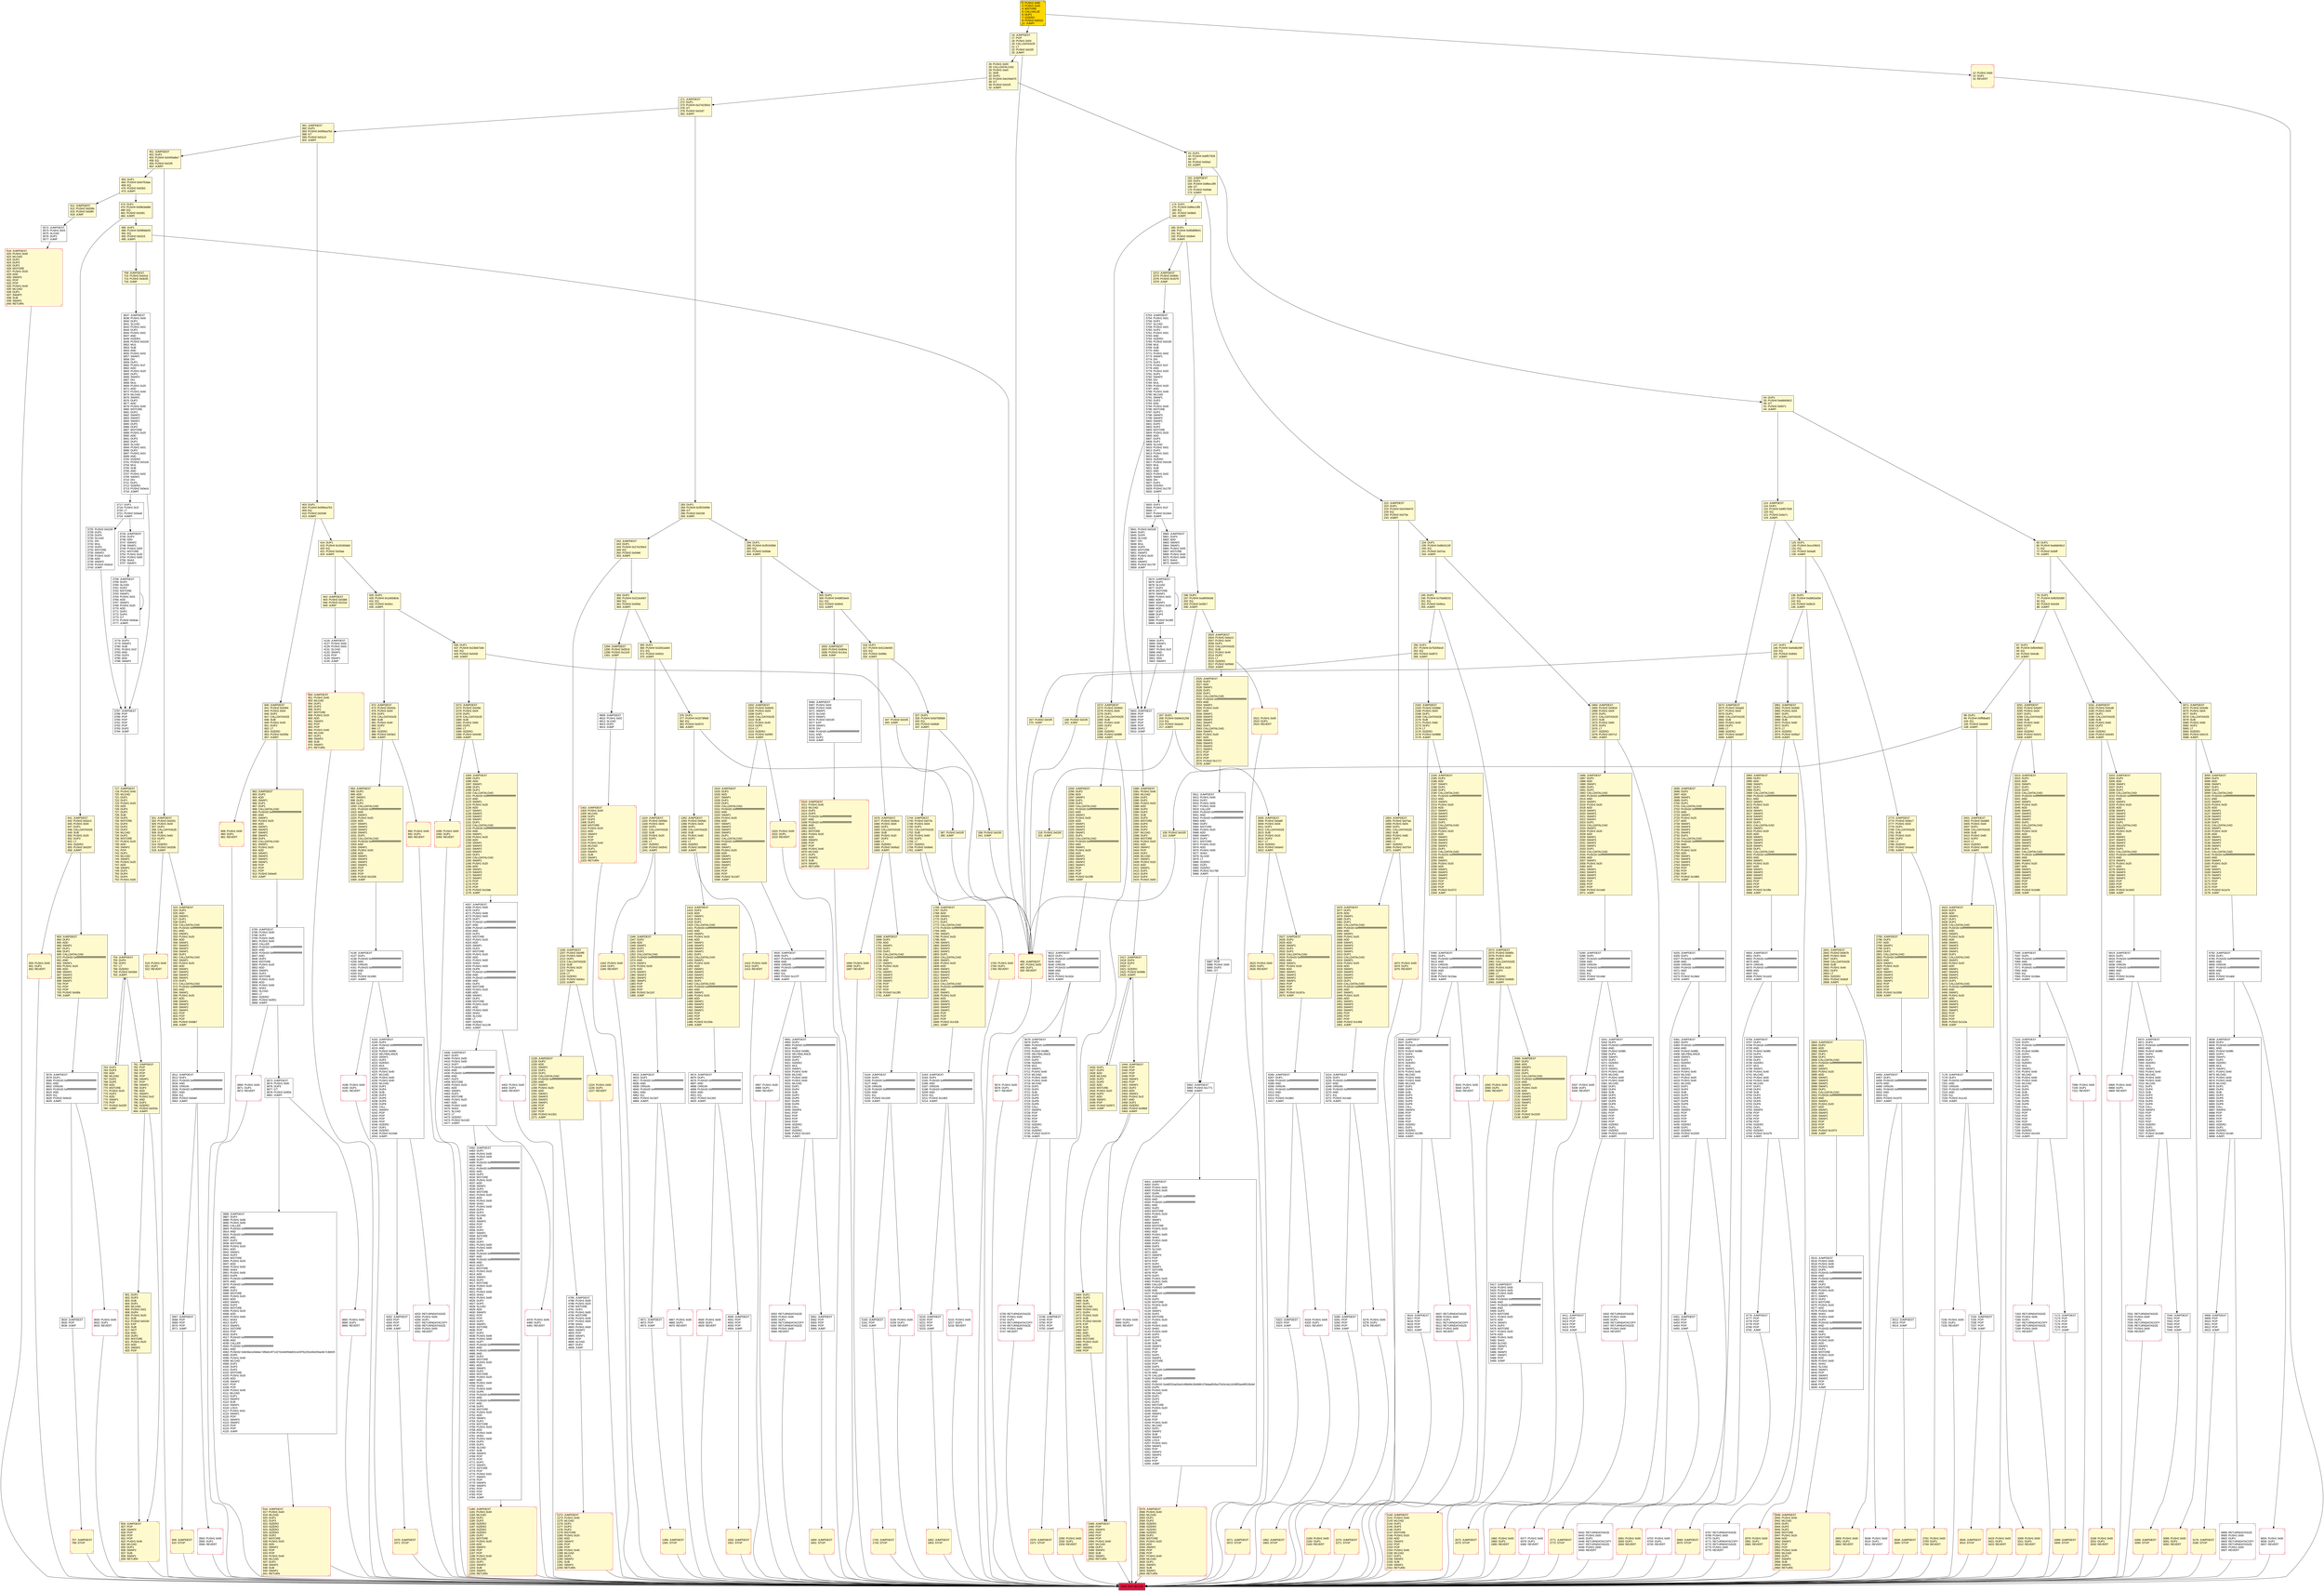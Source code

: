 digraph G {
bgcolor=transparent rankdir=UD;
node [shape=box style=filled color=black fillcolor=white fontname=arial fontcolor=black];
3511 [label="3511: JUMPDEST\l3512: DUP1\l3513: PUSH20 0xffffffffffffffffffffffffffffffffffffffff\l3534: AND\l3535: ORIGIN\l3536: PUSH20 0xffffffffffffffffffffffffffffffffffffffff\l3557: AND\l3558: EQ\l3559: PUSH2 0x0def\l3562: JUMPI\l" ];
2979 [label="2979: PUSH1 0x00\l2981: DUP1\l2982: REVERT\l" fillcolor=lemonchiffon shape=Msquare color=crimson ];
16 [label="16: JUMPDEST\l17: POP\l18: PUSH1 0x04\l20: CALLDATASIZE\l21: LT\l22: PUSH2 0x01f0\l25: JUMPI\l" fillcolor=lemonchiffon ];
950 [label="950: JUMPDEST\l951: PUSH1 0x40\l953: MLOAD\l954: DUP1\l955: DUP3\l956: DUP2\l957: MSTORE\l958: PUSH1 0x20\l960: ADD\l961: SWAP2\l962: POP\l963: POP\l964: PUSH1 0x40\l966: MLOAD\l967: DUP1\l968: SWAP2\l969: SUB\l970: SWAP1\l971: RETURN\l" fillcolor=lemonchiffon shape=Msquare color=crimson ];
474 [label="474: DUP1\l475: PUSH4 0x06b3ad66\l480: EQ\l481: PUSH2 0x0281\l484: JUMPI\l" fillcolor=lemonchiffon ];
5542 [label="5542: PUSH1 0x00\l5544: DUP1\l5545: REVERT\l" shape=Msquare color=crimson ];
113 [label="113: JUMPDEST\l114: DUP1\l115: PUSH4 0xbff27928\l120: EQ\l121: PUSH2 0x0a71\l124: JUMPI\l" fillcolor=lemonchiffon ];
4991 [label="4991: JUMPDEST\l4992: DUP2\l4993: PUSH20 0xffffffffffffffffffffffffffffffffffffffff\l5014: AND\l5015: PUSH2 0x08fc\l5018: SELFBALANCE\l5019: SWAP1\l5020: DUP2\l5021: ISZERO\l5022: MUL\l5023: SWAP1\l5024: PUSH1 0x40\l5026: MLOAD\l5027: PUSH1 0x00\l5029: PUSH1 0x40\l5031: MLOAD\l5032: DUP1\l5033: DUP4\l5034: SUB\l5035: DUP2\l5036: DUP6\l5037: DUP9\l5038: DUP9\l5039: CALL\l5040: SWAP4\l5041: POP\l5042: POP\l5043: POP\l5044: POP\l5045: ISZERO\l5046: DUP1\l5047: ISZERO\l5048: PUSH2 0x13c5\l5051: JUMPI\l" ];
1414 [label="1414: JUMPDEST\l1415: DUP2\l1416: ADD\l1417: SWAP1\l1418: DUP1\l1419: DUP1\l1420: CALLDATALOAD\l1421: PUSH20 0xffffffffffffffffffffffffffffffffffffffff\l1442: AND\l1443: SWAP1\l1444: PUSH1 0x20\l1446: ADD\l1447: SWAP1\l1448: SWAP3\l1449: SWAP2\l1450: SWAP1\l1451: DUP1\l1452: CALLDATALOAD\l1453: SWAP1\l1454: PUSH1 0x20\l1456: ADD\l1457: SWAP1\l1458: SWAP3\l1459: SWAP2\l1460: SWAP1\l1461: DUP1\l1462: CALLDATALOAD\l1463: PUSH20 0xffffffffffffffffffffffffffffffffffffffff\l1484: AND\l1485: SWAP1\l1486: PUSH1 0x20\l1488: ADD\l1489: SWAP1\l1490: SWAP3\l1491: SWAP2\l1492: SWAP1\l1493: POP\l1494: POP\l1495: POP\l1496: PUSH2 0x130a\l1499: JUMP\l" fillcolor=lemonchiffon ];
391 [label="391: JUMPDEST\l392: DUP1\l393: PUSH4 0x095ea7b3\l398: GT\l399: PUSH2 0x01c3\l402: JUMPI\l" fillcolor=lemonchiffon ];
2184 [label="2184: JUMPDEST\l2185: DUP2\l2186: ADD\l2187: SWAP1\l2188: DUP1\l2189: DUP1\l2190: CALLDATALOAD\l2191: PUSH20 0xffffffffffffffffffffffffffffffffffffffff\l2212: AND\l2213: SWAP1\l2214: PUSH1 0x20\l2216: ADD\l2217: SWAP1\l2218: SWAP3\l2219: SWAP2\l2220: SWAP1\l2221: DUP1\l2222: CALLDATALOAD\l2223: SWAP1\l2224: PUSH1 0x20\l2226: ADD\l2227: SWAP1\l2228: SWAP3\l2229: SWAP2\l2230: SWAP1\l2231: DUP1\l2232: CALLDATALOAD\l2233: PUSH20 0xffffffffffffffffffffffffffffffffffffffff\l2254: AND\l2255: SWAP1\l2256: PUSH1 0x20\l2258: ADD\l2259: SWAP1\l2260: SWAP3\l2261: SWAP2\l2262: SWAP1\l2263: POP\l2264: POP\l2265: POP\l2266: PUSH2 0x1572\l2269: JUMP\l" fillcolor=lemonchiffon ];
7098 [label="7098: PUSH1 0x00\l7100: DUP1\l7101: REVERT\l" shape=Msquare color=crimson ];
1324 [label="1324: JUMPDEST\l1325: PUSH2 0x056e\l1328: PUSH1 0x04\l1330: DUP1\l1331: CALLDATASIZE\l1332: SUB\l1333: PUSH1 0x20\l1335: DUP2\l1336: LT\l1337: ISZERO\l1338: PUSH2 0x0542\l1341: JUMPI\l" fillcolor=lemonchiffon ];
1982 [label="1982: PUSH1 0x00\l1984: DUP1\l1985: REVERT\l" fillcolor=lemonchiffon shape=Msquare color=crimson ];
4871 [label="4871: JUMPDEST\l4872: POP\l4873: JUMP\l" ];
2489 [label="2489: JUMPDEST\l2490: POP\l2491: SWAP3\l2492: POP\l2493: POP\l2494: POP\l2495: PUSH1 0x40\l2497: MLOAD\l2498: DUP1\l2499: SWAP2\l2500: SUB\l2501: SWAP1\l2502: RETURN\l" fillcolor=lemonchiffon shape=Msquare color=crimson ];
3509 [label="3509: JUMPDEST\l3510: STOP\l" fillcolor=lemonchiffon shape=Msquare color=crimson ];
5833 [label="5833: DUP1\l5834: PUSH1 0x1f\l5836: LT\l5837: PUSH2 0x16e4\l5840: JUMPI\l" ];
2162 [label="2162: JUMPDEST\l2163: PUSH2 0x08de\l2166: PUSH1 0x04\l2168: DUP1\l2169: CALLDATASIZE\l2170: SUB\l2171: PUSH1 0x60\l2173: DUP2\l2174: LT\l2175: ISZERO\l2176: PUSH2 0x0888\l2179: JUMPI\l" fillcolor=lemonchiffon ];
1410 [label="1410: PUSH1 0x00\l1412: DUP1\l1413: REVERT\l" fillcolor=lemonchiffon shape=Msquare color=crimson ];
218 [label="218: PUSH2 0x01f0\l221: JUMP\l" fillcolor=lemonchiffon ];
4935 [label="4935: JUMPDEST\l4936: DUP1\l4937: PUSH20 0xffffffffffffffffffffffffffffffffffffffff\l4958: AND\l4959: ORIGIN\l4960: PUSH20 0xffffffffffffffffffffffffffffffffffffffff\l4981: AND\l4982: EQ\l4983: PUSH2 0x137f\l4986: JUMPI\l" ];
801 [label="801: DUP1\l802: DUP3\l803: SUB\l804: DUP1\l805: MLOAD\l806: PUSH1 0x01\l808: DUP4\l809: PUSH1 0x20\l811: SUB\l812: PUSH2 0x0100\l815: EXP\l816: SUB\l817: NOT\l818: AND\l819: DUP2\l820: MSTORE\l821: PUSH1 0x20\l823: ADD\l824: SWAP2\l825: POP\l" fillcolor=lemonchiffon ];
376 [label="376: DUP1\l377: PUSH4 0x3373f9d0\l382: EQ\l383: PUSH2 0x0570\l386: JUMPI\l" fillcolor=lemonchiffon ];
781 [label="781: JUMPDEST\l782: POP\l783: POP\l784: POP\l785: POP\l786: SWAP1\l787: POP\l788: SWAP1\l789: DUP2\l790: ADD\l791: SWAP1\l792: PUSH1 0x1f\l794: AND\l795: DUP1\l796: ISZERO\l797: PUSH2 0x033a\l800: JUMPI\l" fillcolor=lemonchiffon ];
414 [label="414: DUP1\l415: PUSH4 0x18160ddd\l420: EQ\l421: PUSH2 0x03ae\l424: JUMPI\l" fillcolor=lemonchiffon ];
365 [label="365: DUP1\l366: PUSH4 0x3261a0e0\l371: EQ\l372: PUSH2 0x052c\l375: JUMPI\l" fillcolor=lemonchiffon ];
641 [label="641: JUMPDEST\l642: PUSH2 0x02c3\l645: PUSH1 0x04\l647: DUP1\l648: CALLDATASIZE\l649: SUB\l650: PUSH1 0x20\l652: DUP2\l653: LT\l654: ISZERO\l655: PUSH2 0x0297\l658: JUMPI\l" fillcolor=lemonchiffon ];
1962 [label="1962: JUMPDEST\l1963: STOP\l" fillcolor=lemonchiffon shape=Msquare color=crimson ];
354 [label="354: DUP1\l355: PUSH4 0x313ce567\l360: EQ\l361: PUSH2 0x050e\l364: JUMPI\l" fillcolor=lemonchiffon ];
5280 [label="5280: JUMPDEST\l5281: POP\l5282: POP\l5283: POP\l5284: JUMP\l" ];
5841 [label="5841: PUSH2 0x0100\l5844: DUP1\l5845: DUP4\l5846: SLOAD\l5847: DIV\l5848: MUL\l5849: DUP4\l5850: MSTORE\l5851: SWAP2\l5852: PUSH1 0x20\l5854: ADD\l5855: SWAP2\l5856: PUSH2 0x170f\l5859: JUMP\l" ];
7239 [label="7239: EXIT BLOCK\l" fillcolor=crimson ];
4262 [label="4262: JUMPDEST\l4263: POP\l4264: POP\l4265: POP\l4266: JUMP\l" ];
763 [label="763: DUP1\l764: DUP3\l765: ADD\l766: MLOAD\l767: DUP2\l768: DUP5\l769: ADD\l770: MSTORE\l771: PUSH1 0x20\l773: DUP2\l774: ADD\l775: SWAP1\l776: POP\l777: PUSH2 0x02f2\l780: JUMP\l" fillcolor=lemonchiffon ];
1500 [label="1500: JUMPDEST\l1501: STOP\l" fillcolor=lemonchiffon shape=Msquare color=crimson ];
1602 [label="1602: JUMPDEST\l1603: PUSH2 0x064a\l1606: PUSH2 0x13ca\l1609: JUMP\l" fillcolor=lemonchiffon ];
3563 [label="3563: PUSH1 0x00\l3565: DUP1\l3566: REVERT\l" shape=Msquare color=crimson ];
2372 [label="2372: JUMPDEST\l2373: PUSH2 0x094c\l2376: PUSH2 0x1679\l2379: JUMP\l" fillcolor=lemonchiffon ];
1206 [label="1206: JUMPDEST\l1207: PUSH2 0x04f8\l1210: PUSH1 0x04\l1212: DUP1\l1213: CALLDATASIZE\l1214: SUB\l1215: PUSH1 0x20\l1217: DUP2\l1218: LT\l1219: ISZERO\l1220: PUSH2 0x04cc\l1223: JUMPI\l" fillcolor=lemonchiffon ];
709 [label="709: JUMPDEST\l710: PUSH2 0x02cd\l713: PUSH2 0x0e35\l716: JUMP\l" fillcolor=lemonchiffon ];
1520 [label="1520: PUSH1 0x00\l1522: DUP1\l1523: REVERT\l" fillcolor=lemonchiffon shape=Msquare color=crimson ];
501 [label="501: JUMPDEST\l502: PUSH2 0x0261\l505: PUSH1 0x04\l507: DUP1\l508: CALLDATASIZE\l509: SUB\l510: PUSH1 0x60\l512: DUP2\l513: LT\l514: ISZERO\l515: PUSH2 0x020b\l518: JUMPI\l" fillcolor=lemonchiffon ];
6512 [label="6512: JUMPDEST\l6513: POP\l6514: JUMP\l" ];
174 [label="174: DUP1\l175: PUSH4 0x8fecc3f9\l180: EQ\l181: PUSH2 0x08e0\l184: JUMPI\l" fillcolor=lemonchiffon ];
7046 [label="7046: JUMPDEST\l7047: DUP1\l7048: PUSH20 0xffffffffffffffffffffffffffffffffffffffff\l7069: AND\l7070: ORIGIN\l7071: PUSH20 0xffffffffffffffffffffffffffffffffffffffff\l7092: AND\l7093: EQ\l7094: PUSH2 0x1bbe\l7097: JUMPI\l" ];
158 [label="158: PUSH2 0x01f0\l161: JUMP\l" fillcolor=lemonchiffon ];
942 [label="942: JUMPDEST\l943: PUSH2 0x03b6\l946: PUSH2 0x101e\l949: JUMP\l" fillcolor=lemonchiffon ];
3758 [label="3758: JUMPDEST\l3759: DUP2\l3760: SLOAD\l3761: DUP2\l3762: MSTORE\l3763: SWAP1\l3764: PUSH1 0x01\l3766: ADD\l3767: SWAP1\l3768: PUSH1 0x20\l3770: ADD\l3771: DUP1\l3772: DUP4\l3773: GT\l3774: PUSH2 0x0eae\l3777: JUMPI\l" ];
3069 [label="3069: JUMPDEST\l3070: STOP\l" fillcolor=lemonchiffon shape=Msquare color=crimson ];
2841 [label="2841: JUMPDEST\l2842: PUSH2 0x0b7b\l2845: PUSH1 0x04\l2847: DUP1\l2848: CALLDATASIZE\l2849: SUB\l2850: PUSH1 0x40\l2852: DUP2\l2853: LT\l2854: ISZERO\l2855: PUSH2 0x0b2f\l2858: JUMPI\l" fillcolor=lemonchiffon ];
5163 [label="5163: JUMPDEST\l5164: DUP1\l5165: PUSH20 0xffffffffffffffffffffffffffffffffffffffff\l5186: AND\l5187: ORIGIN\l5188: PUSH20 0xffffffffffffffffffffffffffffffffffffffff\l5209: AND\l5210: EQ\l5211: PUSH2 0x1463\l5214: JUMPI\l" ];
4482 [label="4482: JUMPDEST\l4483: DUP2\l4484: PUSH1 0x05\l4486: PUSH1 0x00\l4488: DUP7\l4489: PUSH20 0xffffffffffffffffffffffffffffffffffffffff\l4510: AND\l4511: PUSH20 0xffffffffffffffffffffffffffffffffffffffff\l4532: AND\l4533: DUP2\l4534: MSTORE\l4535: PUSH1 0x20\l4537: ADD\l4538: SWAP1\l4539: DUP2\l4540: MSTORE\l4541: PUSH1 0x20\l4543: ADD\l4544: PUSH1 0x00\l4546: SHA3\l4547: PUSH1 0x00\l4549: DUP3\l4550: DUP3\l4551: SLOAD\l4552: SUB\l4553: SWAP3\l4554: POP\l4555: POP\l4556: DUP2\l4557: SWAP1\l4558: SSTORE\l4559: POP\l4560: DUP2\l4561: PUSH1 0x05\l4563: PUSH1 0x00\l4565: DUP6\l4566: PUSH20 0xffffffffffffffffffffffffffffffffffffffff\l4587: AND\l4588: PUSH20 0xffffffffffffffffffffffffffffffffffffffff\l4609: AND\l4610: DUP2\l4611: MSTORE\l4612: PUSH1 0x20\l4614: ADD\l4615: SWAP1\l4616: DUP2\l4617: MSTORE\l4618: PUSH1 0x20\l4620: ADD\l4621: PUSH1 0x00\l4623: SHA3\l4624: PUSH1 0x00\l4626: DUP3\l4627: DUP3\l4628: SLOAD\l4629: ADD\l4630: SWAP3\l4631: POP\l4632: POP\l4633: DUP2\l4634: SWAP1\l4635: SSTORE\l4636: POP\l4637: DUP2\l4638: PUSH1 0x06\l4640: PUSH1 0x00\l4642: DUP7\l4643: PUSH20 0xffffffffffffffffffffffffffffffffffffffff\l4664: AND\l4665: PUSH20 0xffffffffffffffffffffffffffffffffffffffff\l4686: AND\l4687: DUP2\l4688: MSTORE\l4689: PUSH1 0x20\l4691: ADD\l4692: SWAP1\l4693: DUP2\l4694: MSTORE\l4695: PUSH1 0x20\l4697: ADD\l4698: PUSH1 0x00\l4700: SHA3\l4701: PUSH1 0x00\l4703: DUP6\l4704: PUSH20 0xffffffffffffffffffffffffffffffffffffffff\l4725: AND\l4726: PUSH20 0xffffffffffffffffffffffffffffffffffffffff\l4747: AND\l4748: DUP2\l4749: MSTORE\l4750: PUSH1 0x20\l4752: ADD\l4753: SWAP1\l4754: DUP2\l4755: MSTORE\l4756: PUSH1 0x20\l4758: ADD\l4759: PUSH1 0x00\l4761: SHA3\l4762: PUSH1 0x00\l4764: DUP3\l4765: DUP3\l4766: SLOAD\l4767: SUB\l4768: SWAP3\l4769: POP\l4770: POP\l4771: DUP2\l4772: SWAP1\l4773: SSTORE\l4774: POP\l4775: PUSH1 0x01\l4777: SWAP1\l4778: POP\l4779: SWAP4\l4780: SWAP3\l4781: POP\l4782: POP\l4783: POP\l4784: JUMP\l" ];
5411 [label="5411: JUMPDEST\l5412: POP\l5413: POP\l5414: POP\l5415: POP\l5416: JUMP\l" ];
342 [label="342: JUMPDEST\l343: DUP1\l344: PUSH4 0x27e235e3\l349: EQ\l350: PUSH2 0x04b6\l353: JUMPI\l" fillcolor=lemonchiffon ];
5739 [label="5739: RETURNDATASIZE\l5740: PUSH1 0x00\l5742: DUP1\l5743: RETURNDATACOPY\l5744: RETURNDATASIZE\l5745: PUSH1 0x00\l5747: REVERT\l" shape=Msquare color=crimson ];
43 [label="43: DUP1\l44: PUSH4 0xbff27928\l49: GT\l50: PUSH2 0x00a2\l53: JUMPI\l" fillcolor=lemonchiffon ];
4267 [label="4267: JUMPDEST\l4268: PUSH1 0x00\l4270: DUP2\l4271: PUSH1 0x06\l4273: PUSH1 0x00\l4275: DUP7\l4276: PUSH20 0xffffffffffffffffffffffffffffffffffffffff\l4297: AND\l4298: PUSH20 0xffffffffffffffffffffffffffffffffffffffff\l4319: AND\l4320: DUP2\l4321: MSTORE\l4322: PUSH1 0x20\l4324: ADD\l4325: SWAP1\l4326: DUP2\l4327: MSTORE\l4328: PUSH1 0x20\l4330: ADD\l4331: PUSH1 0x00\l4333: SHA3\l4334: PUSH1 0x00\l4336: DUP6\l4337: PUSH20 0xffffffffffffffffffffffffffffffffffffffff\l4358: AND\l4359: PUSH20 0xffffffffffffffffffffffffffffffffffffffff\l4380: AND\l4381: DUP2\l4382: MSTORE\l4383: PUSH1 0x20\l4385: ADD\l4386: SWAP1\l4387: DUP2\l4388: MSTORE\l4389: PUSH1 0x20\l4391: ADD\l4392: PUSH1 0x00\l4394: SHA3\l4395: SLOAD\l4396: LT\l4397: ISZERO\l4398: PUSH2 0x1136\l4401: JUMPI\l" ];
6767 [label="6767: RETURNDATASIZE\l6768: PUSH1 0x00\l6770: DUP1\l6771: RETURNDATACOPY\l6772: RETURNDATASIZE\l6773: PUSH1 0x00\l6775: REVERT\l" shape=Msquare color=crimson ];
5546 [label="5546: JUMPDEST\l5547: DUP3\l5548: PUSH20 0xffffffffffffffffffffffffffffffffffffffff\l5569: AND\l5570: PUSH2 0x08fc\l5573: DUP4\l5574: SWAP1\l5575: DUP2\l5576: ISZERO\l5577: MUL\l5578: SWAP1\l5579: PUSH1 0x40\l5581: MLOAD\l5582: PUSH1 0x00\l5584: PUSH1 0x40\l5586: MLOAD\l5587: DUP1\l5588: DUP4\l5589: SUB\l5590: DUP2\l5591: DUP6\l5592: DUP9\l5593: DUP9\l5594: CALL\l5595: SWAP4\l5596: POP\l5597: POP\l5598: POP\l5599: POP\l5600: ISZERO\l5601: DUP1\l5602: ISZERO\l5603: PUSH2 0x15f0\l5606: JUMPI\l" ];
4785 [label="4785: JUMPDEST\l4786: PUSH1 0x05\l4788: PUSH1 0x20\l4790: MSTORE\l4791: DUP1\l4792: PUSH1 0x00\l4794: MSTORE\l4795: PUSH1 0x40\l4797: PUSH1 0x00\l4799: SHA3\l4800: PUSH1 0x00\l4802: SWAP2\l4803: POP\l4804: SWAP1\l4805: POP\l4806: SLOAD\l4807: DUP2\l4808: JUMP\l" ];
2961 [label="2961: JUMPDEST\l2962: PUSH2 0x0bfd\l2965: PUSH1 0x04\l2967: DUP1\l2968: CALLDATASIZE\l2969: SUB\l2970: PUSH1 0x60\l2972: DUP2\l2973: LT\l2974: ISZERO\l2975: PUSH2 0x0ba7\l2978: JUMPI\l" fillcolor=lemonchiffon ];
2521 [label="2521: PUSH1 0x00\l2523: DUP1\l2524: REVERT\l" fillcolor=lemonchiffon shape=Msquare color=crimson ];
222 [label="222: JUMPDEST\l223: DUP1\l224: PUSH4 0x61f4e670\l229: EQ\l230: PUSH2 0x073e\l233: JUMPI\l" fillcolor=lemonchiffon ];
5104 [label="5104: JUMPDEST\l5105: DUP1\l5106: PUSH20 0xffffffffffffffffffffffffffffffffffffffff\l5127: AND\l5128: ORIGIN\l5129: PUSH20 0xffffffffffffffffffffffffffffffffffffffff\l5150: AND\l5151: EQ\l5152: PUSH2 0x1428\l5155: JUMPI\l" ];
717 [label="717: JUMPDEST\l718: PUSH1 0x40\l720: MLOAD\l721: DUP1\l722: DUP1\l723: PUSH1 0x20\l725: ADD\l726: DUP3\l727: DUP2\l728: SUB\l729: DUP3\l730: MSTORE\l731: DUP4\l732: DUP2\l733: DUP2\l734: MLOAD\l735: DUP2\l736: MSTORE\l737: PUSH1 0x20\l739: ADD\l740: SWAP2\l741: POP\l742: DUP1\l743: MLOAD\l744: SWAP1\l745: PUSH1 0x20\l747: ADD\l748: SWAP1\l749: DUP1\l750: DUP4\l751: DUP4\l752: PUSH1 0x00\l" fillcolor=lemonchiffon ];
990 [label="990: PUSH1 0x00\l992: DUP1\l993: REVERT\l" fillcolor=lemonchiffon shape=Msquare color=crimson ];
5417 [label="5417: JUMPDEST\l5418: PUSH1 0x00\l5420: PUSH1 0x05\l5422: PUSH1 0x00\l5424: DUP4\l5425: PUSH20 0xffffffffffffffffffffffffffffffffffffffff\l5446: AND\l5447: PUSH20 0xffffffffffffffffffffffffffffffffffffffff\l5468: AND\l5469: DUP2\l5470: MSTORE\l5471: PUSH1 0x20\l5473: ADD\l5474: SWAP1\l5475: DUP2\l5476: MSTORE\l5477: PUSH1 0x20\l5479: ADD\l5480: PUSH1 0x00\l5482: SHA3\l5483: SLOAD\l5484: SWAP1\l5485: POP\l5486: SWAP2\l5487: SWAP1\l5488: POP\l5489: JUMP\l" ];
5874 [label="5874: JUMPDEST\l5875: DUP2\l5876: SLOAD\l5877: DUP2\l5878: MSTORE\l5879: SWAP1\l5880: PUSH1 0x01\l5882: ADD\l5883: SWAP1\l5884: PUSH1 0x20\l5886: ADD\l5887: DUP1\l5888: DUP4\l5889: GT\l5890: PUSH2 0x16f2\l5893: JUMPI\l" ];
485 [label="485: DUP1\l486: PUSH4 0x06fdde03\l491: EQ\l492: PUSH2 0x02c5\l495: JUMPI\l" fillcolor=lemonchiffon ];
3578 [label="3578: JUMPDEST\l3579: DUP1\l3580: PUSH20 0xffffffffffffffffffffffffffffffffffffffff\l3601: AND\l3602: ORIGIN\l3603: PUSH20 0xffffffffffffffffffffffffffffffffffffffff\l3624: AND\l3625: EQ\l3626: PUSH2 0x0e32\l3629: JUMPI\l" ];
5219 [label="5219: JUMPDEST\l5220: POP\l5221: POP\l5222: POP\l5223: JUMP\l" ];
2839 [label="2839: JUMPDEST\l2840: STOP\l" fillcolor=lemonchiffon shape=Msquare color=crimson ];
663 [label="663: JUMPDEST\l664: DUP2\l665: ADD\l666: SWAP1\l667: DUP1\l668: DUP1\l669: CALLDATALOAD\l670: PUSH20 0xffffffffffffffffffffffffffffffffffffffff\l691: AND\l692: SWAP1\l693: PUSH1 0x20\l695: ADD\l696: SWAP1\l697: SWAP3\l698: SWAP2\l699: SWAP1\l700: POP\l701: POP\l702: POP\l703: PUSH2 0x0dfa\l706: JUMP\l" fillcolor=lemonchiffon ];
207 [label="207: DUP1\l208: PUSH4 0xb9e31258\l213: EQ\l214: PUSH2 0x0a2d\l217: JUMPI\l" fillcolor=lemonchiffon ];
1392 [label="1392: JUMPDEST\l1393: PUSH2 0x05dc\l1396: PUSH1 0x04\l1398: DUP1\l1399: CALLDATASIZE\l1400: SUB\l1401: PUSH1 0x60\l1403: DUP2\l1404: LT\l1405: ISZERO\l1406: PUSH2 0x0586\l1409: JUMPI\l" fillcolor=lemonchiffon ];
4253 [label="4253: RETURNDATASIZE\l4254: PUSH1 0x00\l4256: DUP1\l4257: RETURNDATACOPY\l4258: RETURNDATASIZE\l4259: PUSH1 0x00\l4261: REVERT\l" shape=Msquare color=crimson ];
3071 [label="3071: JUMPDEST\l3072: PUSH2 0x0c6b\l3075: PUSH1 0x04\l3077: DUP1\l3078: CALLDATASIZE\l3079: SUB\l3080: PUSH1 0x60\l3082: DUP2\l3083: LT\l3084: ISZERO\l3085: PUSH2 0x0c15\l3088: JUMPI\l" fillcolor=lemonchiffon ];
6914 [label="6914: JUMPDEST\l6915: DUP1\l6916: PUSH20 0xffffffffffffffffffffffffffffffffffffffff\l6937: AND\l6938: ORIGIN\l6939: PUSH20 0xffffffffffffffffffffffffffffffffffffffff\l6960: AND\l6961: EQ\l6962: PUSH2 0x1b3a\l6965: JUMPI\l" ];
5224 [label="5224: JUMPDEST\l5225: DUP1\l5226: PUSH20 0xffffffffffffffffffffffffffffffffffffffff\l5247: AND\l5248: ORIGIN\l5249: PUSH20 0xffffffffffffffffffffffffffffffffffffffff\l5270: AND\l5271: EQ\l5272: PUSH2 0x14a0\l5275: JUMPI\l" ];
2859 [label="2859: PUSH1 0x00\l2861: DUP1\l2862: REVERT\l" fillcolor=lemonchiffon shape=Msquare color=crimson ];
3882 [label="3882: PUSH1 0x00\l3884: DUP1\l3885: REVERT\l" shape=Msquare color=crimson ];
6706 [label="6706: JUMPDEST\l6707: DUP3\l6708: PUSH20 0xffffffffffffffffffffffffffffffffffffffff\l6729: AND\l6730: PUSH2 0x08fc\l6733: DUP4\l6734: SWAP1\l6735: DUP2\l6736: ISZERO\l6737: MUL\l6738: SWAP1\l6739: PUSH1 0x40\l6741: MLOAD\l6742: PUSH1 0x00\l6744: PUSH1 0x40\l6746: MLOAD\l6747: DUP1\l6748: DUP4\l6749: SUB\l6750: DUP2\l6751: DUP6\l6752: DUP9\l6753: DUP9\l6754: CALL\l6755: SWAP4\l6756: POP\l6757: POP\l6758: POP\l6759: POP\l6760: ISZERO\l6761: DUP1\l6762: ISZERO\l6763: PUSH2 0x1a78\l6766: JUMPI\l" ];
2272 [label="2272: JUMPDEST\l2273: PUSH2 0x0942\l2276: PUSH1 0x04\l2278: DUP1\l2279: CALLDATASIZE\l2280: SUB\l2281: PUSH1 0x40\l2283: DUP2\l2284: LT\l2285: ISZERO\l2286: PUSH2 0x08f6\l2289: JUMPI\l" fillcolor=lemonchiffon ];
6650 [label="6650: JUMPDEST\l6651: DUP1\l6652: PUSH20 0xffffffffffffffffffffffffffffffffffffffff\l6673: AND\l6674: ORIGIN\l6675: PUSH20 0xffffffffffffffffffffffffffffffffffffffff\l6696: AND\l6697: EQ\l6698: PUSH2 0x1a32\l6701: JUMPI\l" ];
109 [label="109: PUSH2 0x01f0\l112: JUMP\l" fillcolor=lemonchiffon ];
4402 [label="4402: PUSH1 0x00\l4404: DUP1\l4405: REVERT\l" shape=Msquare color=crimson ];
1854 [label="1854: JUMPDEST\l1855: PUSH2 0x07aa\l1858: PUSH1 0x04\l1860: DUP1\l1861: CALLDATASIZE\l1862: SUB\l1863: PUSH1 0x60\l1865: DUP2\l1866: LT\l1867: ISZERO\l1868: PUSH2 0x0754\l1871: JUMPI\l" fillcolor=lemonchiffon ];
611 [label="611: JUMPDEST\l612: PUSH2 0x026b\l615: PUSH2 0x0df4\l618: JUMP\l" fillcolor=lemonchiffon ];
523 [label="523: JUMPDEST\l524: DUP2\l525: ADD\l526: SWAP1\l527: DUP1\l528: DUP1\l529: CALLDATALOAD\l530: PUSH20 0xffffffffffffffffffffffffffffffffffffffff\l551: AND\l552: SWAP1\l553: PUSH1 0x20\l555: ADD\l556: SWAP1\l557: SWAP3\l558: SWAP2\l559: SWAP1\l560: DUP1\l561: CALLDATALOAD\l562: SWAP1\l563: PUSH1 0x20\l565: ADD\l566: SWAP1\l567: SWAP3\l568: SWAP2\l569: SWAP1\l570: DUP1\l571: CALLDATALOAD\l572: PUSH20 0xffffffffffffffffffffffffffffffffffffffff\l593: AND\l594: SWAP1\l595: PUSH1 0x20\l597: ADD\l598: SWAP1\l599: SWAP3\l600: SWAP2\l601: SWAP1\l602: POP\l603: POP\l604: POP\l605: PUSH2 0x0db7\l608: JUMP\l" fillcolor=lemonchiffon ];
5748 [label="5748: JUMPDEST\l5749: POP\l5750: POP\l5751: POP\l5752: JUMP\l" ];
2695 [label="2695: JUMPDEST\l2696: DUP2\l2697: ADD\l2698: SWAP1\l2699: DUP1\l2700: DUP1\l2701: CALLDATALOAD\l2702: PUSH20 0xffffffffffffffffffffffffffffffffffffffff\l2723: AND\l2724: SWAP1\l2725: PUSH1 0x20\l2727: ADD\l2728: SWAP1\l2729: SWAP3\l2730: SWAP2\l2731: SWAP1\l2732: DUP1\l2733: CALLDATALOAD\l2734: PUSH20 0xffffffffffffffffffffffffffffffffffffffff\l2755: AND\l2756: SWAP1\l2757: PUSH1 0x20\l2759: ADD\l2760: SWAP1\l2761: SWAP3\l2762: SWAP2\l2763: SWAP1\l2764: POP\l2765: POP\l2766: POP\l2767: PUSH2 0x18b5\l2770: JUMP\l" fillcolor=lemonchiffon ];
6966 [label="6966: PUSH1 0x00\l6968: DUP1\l6969: REVERT\l" shape=Msquare color=crimson ];
1342 [label="1342: PUSH1 0x00\l1344: DUP1\l1345: REVERT\l" fillcolor=lemonchiffon shape=Msquare color=crimson ];
4926 [label="4926: PUSH1 0x00\l4928: DUP1\l4929: REVERT\l" shape=Msquare color=crimson ];
826 [label="826: JUMPDEST\l827: POP\l828: SWAP3\l829: POP\l830: POP\l831: POP\l832: PUSH1 0x40\l834: MLOAD\l835: DUP1\l836: SWAP2\l837: SUB\l838: SWAP1\l839: RETURN\l" fillcolor=lemonchiffon shape=Msquare color=crimson ];
4867 [label="4867: PUSH1 0x00\l4869: DUP1\l4870: REVERT\l" shape=Msquare color=crimson ];
3313 [label="3313: JUMPDEST\l3314: DUP2\l3315: ADD\l3316: SWAP1\l3317: DUP1\l3318: DUP1\l3319: CALLDATALOAD\l3320: PUSH20 0xffffffffffffffffffffffffffffffffffffffff\l3341: AND\l3342: SWAP1\l3343: PUSH1 0x20\l3345: ADD\l3346: SWAP1\l3347: SWAP3\l3348: SWAP2\l3349: SWAP1\l3350: DUP1\l3351: CALLDATALOAD\l3352: SWAP1\l3353: PUSH1 0x20\l3355: ADD\l3356: SWAP1\l3357: SWAP3\l3358: SWAP2\l3359: SWAP1\l3360: DUP1\l3361: CALLDATALOAD\l3362: PUSH20 0xffffffffffffffffffffffffffffffffffffffff\l3383: AND\l3384: SWAP1\l3385: PUSH1 0x20\l3387: ADD\l3388: SWAP1\l3389: SWAP3\l3390: SWAP2\l3391: SWAP1\l3392: POP\l3393: POP\l3394: POP\l3395: PUSH2 0x1b86\l3398: JUMP\l" fillcolor=lemonchiffon ];
7234 [label="7234: JUMPDEST\l7235: POP\l7236: POP\l7237: POP\l7238: JUMP\l" ];
1302 [label="1302: JUMPDEST\l1303: PUSH1 0x40\l1305: MLOAD\l1306: DUP1\l1307: DUP3\l1308: DUP2\l1309: MSTORE\l1310: PUSH1 0x20\l1312: ADD\l1313: SWAP2\l1314: POP\l1315: POP\l1316: PUSH1 0x40\l1318: MLOAD\l1319: DUP1\l1320: SWAP2\l1321: SUB\l1322: SWAP1\l1323: RETURN\l" fillcolor=lemonchiffon shape=Msquare color=crimson ];
916 [label="916: JUMPDEST\l917: PUSH1 0x40\l919: MLOAD\l920: DUP1\l921: DUP3\l922: ISZERO\l923: ISZERO\l924: ISZERO\l925: ISZERO\l926: DUP2\l927: MSTORE\l928: PUSH1 0x20\l930: ADD\l931: SWAP2\l932: POP\l933: POP\l934: PUSH1 0x40\l936: MLOAD\l937: DUP1\l938: SWAP2\l939: SUB\l940: SWAP1\l941: RETURN\l" fillcolor=lemonchiffon shape=Msquare color=crimson ];
1852 [label="1852: JUMPDEST\l1853: STOP\l" fillcolor=lemonchiffon shape=Msquare color=crimson ];
5622 [label="5622: JUMPDEST\l5623: DUP1\l5624: PUSH20 0xffffffffffffffffffffffffffffffffffffffff\l5645: AND\l5646: ORIGIN\l5647: PUSH20 0xffffffffffffffffffffffffffffffffffffffff\l5668: AND\l5669: EQ\l5670: PUSH2 0x162e\l5673: JUMPI\l" ];
2464 [label="2464: DUP1\l2465: DUP3\l2466: SUB\l2467: DUP1\l2468: MLOAD\l2469: PUSH1 0x01\l2471: DUP4\l2472: PUSH1 0x20\l2474: SUB\l2475: PUSH2 0x0100\l2478: EXP\l2479: SUB\l2480: NOT\l2481: AND\l2482: DUP2\l2483: MSTORE\l2484: PUSH1 0x20\l2486: ADD\l2487: SWAP2\l2488: POP\l" fillcolor=lemonchiffon ];
1524 [label="1524: JUMPDEST\l1525: DUP2\l1526: ADD\l1527: SWAP1\l1528: DUP1\l1529: DUP1\l1530: CALLDATALOAD\l1531: PUSH20 0xffffffffffffffffffffffffffffffffffffffff\l1552: AND\l1553: SWAP1\l1554: PUSH1 0x20\l1556: ADD\l1557: SWAP1\l1558: SWAP3\l1559: SWAP2\l1560: SWAP1\l1561: DUP1\l1562: CALLDATALOAD\l1563: PUSH20 0xffffffffffffffffffffffffffffffffffffffff\l1584: AND\l1585: SWAP1\l1586: PUSH1 0x20\l1588: ADD\l1589: SWAP1\l1590: SWAP3\l1591: SWAP2\l1592: SWAP1\l1593: POP\l1594: POP\l1595: POP\l1596: PUSH2 0x1347\l1599: JUMP\l" fillcolor=lemonchiffon ];
3873 [label="3873: JUMPDEST\l3874: PUSH1 0x00\l3876: DUP3\l3877: GT\l3878: PUSH2 0x0f2e\l3881: JUMPI\l" ];
1346 [label="1346: JUMPDEST\l1347: DUP2\l1348: ADD\l1349: SWAP1\l1350: DUP1\l1351: DUP1\l1352: CALLDATALOAD\l1353: PUSH20 0xffffffffffffffffffffffffffffffffffffffff\l1374: AND\l1375: SWAP1\l1376: PUSH1 0x20\l1378: ADD\l1379: SWAP1\l1380: SWAP3\l1381: SWAP2\l1382: SWAP1\l1383: POP\l1384: POP\l1385: POP\l1386: PUSH2 0x12cf\l1389: JUMP\l" fillcolor=lemonchiffon ];
1986 [label="1986: JUMPDEST\l1987: DUP2\l1988: ADD\l1989: SWAP1\l1990: DUP1\l1991: DUP1\l1992: CALLDATALOAD\l1993: PUSH20 0xffffffffffffffffffffffffffffffffffffffff\l2014: AND\l2015: SWAP1\l2016: PUSH1 0x20\l2018: ADD\l2019: SWAP1\l2020: SWAP3\l2021: SWAP2\l2022: SWAP1\l2023: DUP1\l2024: CALLDATALOAD\l2025: SWAP1\l2026: PUSH1 0x20\l2028: ADD\l2029: SWAP1\l2030: SWAP3\l2031: SWAP2\l2032: SWAP1\l2033: DUP1\l2034: CALLDATALOAD\l2035: PUSH20 0xffffffffffffffffffffffffffffffffffffffff\l2056: AND\l2057: SWAP1\l2058: PUSH1 0x20\l2060: ADD\l2061: SWAP1\l2062: SWAP3\l2063: SWAP2\l2064: SWAP1\l2065: POP\l2066: POP\l2067: POP\l2068: PUSH2 0x14a5\l2071: JUMP\l" fillcolor=lemonchiffon ];
1698 [label="1698: JUMPDEST\l1699: DUP2\l1700: ADD\l1701: SWAP1\l1702: DUP1\l1703: DUP1\l1704: CALLDATALOAD\l1705: PUSH20 0xffffffffffffffffffffffffffffffffffffffff\l1726: AND\l1727: SWAP1\l1728: PUSH1 0x20\l1730: ADD\l1731: SWAP1\l1732: SWAP3\l1733: SWAP2\l1734: SWAP1\l1735: POP\l1736: POP\l1737: POP\l1738: PUSH2 0x13f0\l1741: JUMP\l" fillcolor=lemonchiffon ];
4809 [label="4809: JUMPDEST\l4810: PUSH1 0x02\l4812: SLOAD\l4813: DUP2\l4814: JUMP\l" ];
4815 [label="4815: JUMPDEST\l4816: DUP1\l4817: PUSH20 0xffffffffffffffffffffffffffffffffffffffff\l4838: AND\l4839: ORIGIN\l4840: PUSH20 0xffffffffffffffffffffffffffffffffffffffff\l4861: AND\l4862: EQ\l4863: PUSH2 0x1307\l4866: JUMPI\l" ];
6381 [label="6381: JUMPDEST\l6382: DUP2\l6383: PUSH20 0xffffffffffffffffffffffffffffffffffffffff\l6404: AND\l6405: PUSH2 0x08fc\l6408: SELFBALANCE\l6409: SWAP1\l6410: DUP2\l6411: ISZERO\l6412: MUL\l6413: SWAP1\l6414: PUSH1 0x40\l6416: MLOAD\l6417: PUSH1 0x00\l6419: PUSH1 0x40\l6421: MLOAD\l6422: DUP1\l6423: DUP4\l6424: SUB\l6425: DUP2\l6426: DUP6\l6427: DUP9\l6428: DUP9\l6429: CALL\l6430: SWAP4\l6431: POP\l6432: POP\l6433: POP\l6434: POP\l6435: ISZERO\l6436: DUP1\l6437: ISZERO\l6438: PUSH2 0x1933\l6441: JUMPI\l" ];
5992 [label="5992: JUMPDEST\l5993: PUSH2 0x1771\l5996: JUMPI\l" ];
7102 [label="7102: JUMPDEST\l7103: DUP3\l7104: PUSH20 0xffffffffffffffffffffffffffffffffffffffff\l7125: AND\l7126: PUSH2 0x08fc\l7129: DUP4\l7130: SWAP1\l7131: DUP2\l7132: ISZERO\l7133: MUL\l7134: SWAP1\l7135: PUSH1 0x40\l7137: MLOAD\l7138: PUSH1 0x00\l7140: PUSH1 0x40\l7142: MLOAD\l7143: DUP1\l7144: DUP4\l7145: SUB\l7146: DUP2\l7147: DUP6\l7148: DUP9\l7149: DUP9\l7150: CALL\l7151: SWAP4\l7152: POP\l7153: POP\l7154: POP\l7155: POP\l7156: ISZERO\l7157: DUP1\l7158: ISZERO\l7159: PUSH2 0x1c04\l7162: JUMPI\l" ];
4874 [label="4874: JUMPDEST\l4875: DUP1\l4876: PUSH20 0xffffffffffffffffffffffffffffffffffffffff\l4897: AND\l4898: ORIGIN\l4899: PUSH20 0xffffffffffffffffffffffffffffffffffffffff\l4920: AND\l4921: EQ\l4922: PUSH2 0x1342\l4925: JUMPI\l" ];
125 [label="125: DUP1\l126: PUSH4 0xcccf4b31\l131: EQ\l132: PUSH2 0x0ad5\l135: JUMPI\l" fillcolor=lemonchiffon ];
2096 [label="2096: JUMPDEST\l2097: DUP2\l2098: ADD\l2099: SWAP1\l2100: DUP1\l2101: DUP1\l2102: CALLDATALOAD\l2103: PUSH20 0xffffffffffffffffffffffffffffffffffffffff\l2124: AND\l2125: SWAP1\l2126: PUSH1 0x20\l2128: ADD\l2129: SWAP1\l2130: SWAP3\l2131: SWAP2\l2132: SWAP1\l2133: POP\l2134: POP\l2135: POP\l2136: PUSH2 0x1529\l2139: JUMP\l" fillcolor=lemonchiffon ];
3869 [label="3869: PUSH1 0x00\l3871: DUP1\l3872: REVERT\l" shape=Msquare color=crimson ];
54 [label="54: DUP1\l55: PUSH4 0xebb646c2\l60: GT\l61: PUSH2 0x0071\l64: JUMPI\l" fillcolor=lemonchiffon ];
5616 [label="5616: JUMPDEST\l5617: POP\l5618: POP\l5619: POP\l5620: POP\l5621: JUMP\l" ];
65 [label="65: DUP1\l66: PUSH4 0xebb646c2\l71: EQ\l72: PUSH2 0x0bff\l75: JUMPI\l" fillcolor=lemonchiffon ];
196 [label="196: DUP1\l197: PUSH4 0xa9059cbb\l202: EQ\l203: PUSH2 0x09c7\l206: JUMPI\l" fillcolor=lemonchiffon ];
3093 [label="3093: JUMPDEST\l3094: DUP2\l3095: ADD\l3096: SWAP1\l3097: DUP1\l3098: DUP1\l3099: CALLDATALOAD\l3100: PUSH20 0xffffffffffffffffffffffffffffffffffffffff\l3121: AND\l3122: SWAP1\l3123: PUSH1 0x20\l3125: ADD\l3126: SWAP1\l3127: SWAP3\l3128: SWAP2\l3129: SWAP1\l3130: DUP1\l3131: CALLDATALOAD\l3132: SWAP1\l3133: PUSH1 0x20\l3135: ADD\l3136: SWAP1\l3137: SWAP3\l3138: SWAP2\l3139: SWAP1\l3140: DUP1\l3141: CALLDATALOAD\l3142: PUSH20 0xffffffffffffffffffffffffffffffffffffffff\l3163: AND\l3164: SWAP1\l3165: PUSH1 0x20\l3167: ADD\l3168: SWAP1\l3169: SWAP3\l3170: SWAP2\l3171: SWAP1\l3172: POP\l3173: POP\l3174: POP\l3175: PUSH2 0x1a7e\l3178: JUMP\l" fillcolor=lemonchiffon ];
403 [label="403: DUP1\l404: PUSH4 0x095ea7b3\l409: EQ\l410: PUSH2 0x0348\l413: JUMPI\l" fillcolor=lemonchiffon ];
2939 [label="2939: JUMPDEST\l2940: PUSH1 0x40\l2942: MLOAD\l2943: DUP1\l2944: DUP3\l2945: DUP2\l2946: MSTORE\l2947: PUSH1 0x20\l2949: ADD\l2950: SWAP2\l2951: POP\l2952: POP\l2953: PUSH1 0x40\l2955: MLOAD\l2956: DUP1\l2957: SWAP2\l2958: SUB\l2959: SWAP1\l2960: RETURN\l" fillcolor=lemonchiffon shape=Msquare color=crimson ];
3203 [label="3203: JUMPDEST\l3204: DUP2\l3205: ADD\l3206: SWAP1\l3207: DUP1\l3208: DUP1\l3209: CALLDATALOAD\l3210: PUSH20 0xffffffffffffffffffffffffffffffffffffffff\l3231: AND\l3232: SWAP1\l3233: PUSH1 0x20\l3235: ADD\l3236: SWAP1\l3237: SWAP3\l3238: SWAP2\l3239: SWAP1\l3240: DUP1\l3241: CALLDATALOAD\l3242: SWAP1\l3243: PUSH1 0x20\l3245: ADD\l3246: SWAP1\l3247: SWAP3\l3248: SWAP2\l3249: SWAP1\l3250: DUP1\l3251: CALLDATALOAD\l3252: PUSH20 0xffffffffffffffffffffffffffffffffffffffff\l3273: AND\l3274: SWAP1\l3275: PUSH1 0x20\l3277: ADD\l3278: SWAP1\l3279: SWAP3\l3280: SWAP2\l3281: SWAP1\l3282: POP\l3283: POP\l3284: POP\l3285: PUSH2 0x1b02\l3288: JUMP\l" fillcolor=lemonchiffon ];
5997 [label="5997: PUSH1 0x00\l5999: DUP1\l6000: REVERT\l" shape=Msquare color=crimson ];
6508 [label="6508: PUSH1 0x00\l6510: DUP1\l6511: REVERT\l" shape=Msquare color=crimson ];
7040 [label="7040: JUMPDEST\l7041: POP\l7042: POP\l7043: POP\l7044: POP\l7045: JUMP\l" ];
3399 [label="3399: JUMPDEST\l3400: STOP\l" fillcolor=lemonchiffon shape=Msquare color=crimson ];
2370 [label="2370: JUMPDEST\l2371: STOP\l" fillcolor=lemonchiffon shape=Msquare color=crimson ];
5678 [label="5678: JUMPDEST\l5679: DUP2\l5680: PUSH20 0xffffffffffffffffffffffffffffffffffffffff\l5701: AND\l5702: PUSH2 0x08fc\l5705: SELFBALANCE\l5706: SWAP1\l5707: DUP2\l5708: ISZERO\l5709: MUL\l5710: SWAP1\l5711: PUSH1 0x40\l5713: MLOAD\l5714: PUSH1 0x00\l5716: PUSH1 0x40\l5718: MLOAD\l5719: DUP1\l5720: DUP4\l5721: SUB\l5722: DUP2\l5723: DUP6\l5724: DUP9\l5725: DUP9\l5726: CALL\l5727: SWAP4\l5728: POP\l5729: POP\l5730: POP\l5731: POP\l5732: ISZERO\l5733: DUP1\l5734: ISZERO\l5735: PUSH2 0x1674\l5738: JUMPI\l" ];
4987 [label="4987: PUSH1 0x00\l4989: DUP1\l4990: REVERT\l" shape=Msquare color=crimson ];
2795 [label="2795: JUMPDEST\l2796: DUP2\l2797: ADD\l2798: SWAP1\l2799: DUP1\l2800: DUP1\l2801: CALLDATALOAD\l2802: PUSH20 0xffffffffffffffffffffffffffffffffffffffff\l2823: AND\l2824: SWAP1\l2825: PUSH1 0x20\l2827: ADD\l2828: SWAP1\l2829: SWAP3\l2830: SWAP2\l2831: SWAP1\l2832: POP\l2833: POP\l2834: POP\l2835: PUSH2 0x1938\l2838: JUMP\l" fillcolor=lemonchiffon ];
2773 [label="2773: JUMPDEST\l2774: PUSH2 0x0b17\l2777: PUSH1 0x04\l2779: DUP1\l2780: CALLDATASIZE\l2781: SUB\l2782: PUSH1 0x20\l2784: DUP2\l2785: LT\l2786: ISZERO\l2787: PUSH2 0x0aeb\l2790: JUMPI\l" fillcolor=lemonchiffon ];
4478 [label="4478: PUSH1 0x00\l4480: DUP1\l4481: REVERT\l" shape=Msquare color=crimson ];
7178 [label="7178: JUMPDEST\l7179: DUP1\l7180: PUSH20 0xffffffffffffffffffffffffffffffffffffffff\l7201: AND\l7202: ORIGIN\l7203: PUSH20 0xffffffffffffffffffffffffffffffffffffffff\l7224: AND\l7225: EQ\l7226: PUSH2 0x1c42\l7229: JUMPI\l" ];
98 [label="98: DUP1\l99: PUSH4 0xfffdba83\l104: EQ\l105: PUSH2 0x0d49\l108: JUMPI\l" fillcolor=lemonchiffon ];
425 [label="425: DUP1\l426: PUSH4 0x1e65db3c\l431: EQ\l432: PUSH2 0x03cc\l435: JUMPI\l" fillcolor=lemonchiffon ];
1876 [label="1876: JUMPDEST\l1877: DUP2\l1878: ADD\l1879: SWAP1\l1880: DUP1\l1881: DUP1\l1882: CALLDATALOAD\l1883: PUSH20 0xffffffffffffffffffffffffffffffffffffffff\l1904: AND\l1905: SWAP1\l1906: PUSH1 0x20\l1908: ADD\l1909: SWAP1\l1910: SWAP3\l1911: SWAP2\l1912: SWAP1\l1913: DUP1\l1914: CALLDATALOAD\l1915: SWAP1\l1916: PUSH1 0x20\l1918: ADD\l1919: SWAP1\l1920: SWAP3\l1921: SWAP2\l1922: SWAP1\l1923: DUP1\l1924: CALLDATALOAD\l1925: PUSH20 0xffffffffffffffffffffffffffffffffffffffff\l1946: AND\l1947: SWAP1\l1948: PUSH1 0x20\l1950: ADD\l1951: SWAP1\l1952: SWAP3\l1953: SWAP2\l1954: SWAP1\l1955: POP\l1956: POP\l1957: POP\l1958: PUSH2 0x1468\l1961: JUMP\l" fillcolor=lemonchiffon ];
245 [label="245: DUP1\l246: PUSH4 0x70a08231\l251: EQ\l252: PUSH2 0x081a\l255: JUMPI\l" fillcolor=lemonchiffon ];
862 [label="862: JUMPDEST\l863: DUP2\l864: ADD\l865: SWAP1\l866: DUP1\l867: DUP1\l868: CALLDATALOAD\l869: PUSH20 0xffffffffffffffffffffffffffffffffffffffff\l890: AND\l891: SWAP1\l892: PUSH1 0x20\l894: ADD\l895: SWAP1\l896: SWAP3\l897: SWAP2\l898: SWAP1\l899: DUP1\l900: CALLDATALOAD\l901: SWAP1\l902: PUSH1 0x20\l904: ADD\l905: SWAP1\l906: SWAP3\l907: SWAP2\l908: SWAP1\l909: POP\l910: POP\l911: POP\l912: PUSH2 0x0ed3\l915: JUMP\l" fillcolor=lemonchiffon ];
4192 [label="4192: JUMPDEST\l4193: DUP2\l4194: PUSH20 0xffffffffffffffffffffffffffffffffffffffff\l4215: AND\l4216: PUSH2 0x08fc\l4219: SELFBALANCE\l4220: SWAP1\l4221: DUP2\l4222: ISZERO\l4223: MUL\l4224: SWAP1\l4225: PUSH1 0x40\l4227: MLOAD\l4228: PUSH1 0x00\l4230: PUSH1 0x40\l4232: MLOAD\l4233: DUP1\l4234: DUP4\l4235: SUB\l4236: DUP2\l4237: DUP6\l4238: DUP9\l4239: DUP9\l4240: CALL\l4241: SWAP4\l4242: POP\l4243: POP\l4244: POP\l4245: POP\l4246: ISZERO\l4247: DUP1\l4248: ISZERO\l4249: PUSH2 0x10a6\l4252: JUMPI\l" ];
6899 [label="6899: RETURNDATASIZE\l6900: PUSH1 0x00\l6902: DUP1\l6903: RETURNDATACOPY\l6904: RETURNDATASIZE\l6905: PUSH1 0x00\l6907: REVERT\l" shape=Msquare color=crimson ];
3291 [label="3291: JUMPDEST\l3292: PUSH2 0x0d47\l3295: PUSH1 0x04\l3297: DUP1\l3298: CALLDATASIZE\l3299: SUB\l3300: PUSH1 0x60\l3302: DUP2\l3303: LT\l3304: ISZERO\l3305: PUSH2 0x0cf1\l3308: JUMPI\l" fillcolor=lemonchiffon ];
1872 [label="1872: PUSH1 0x00\l1874: DUP1\l1875: REVERT\l" fillcolor=lemonchiffon shape=Msquare color=crimson ];
6266 [label="6266: JUMPDEST\l6267: DUP1\l6268: PUSH20 0xffffffffffffffffffffffffffffffffffffffff\l6289: AND\l6290: ORIGIN\l6291: PUSH20 0xffffffffffffffffffffffffffffffffffffffff\l6312: AND\l6313: EQ\l6314: PUSH2 0x18b2\l6317: JUMPI\l" ];
2983 [label="2983: JUMPDEST\l2984: DUP2\l2985: ADD\l2986: SWAP1\l2987: DUP1\l2988: DUP1\l2989: CALLDATALOAD\l2990: PUSH20 0xffffffffffffffffffffffffffffffffffffffff\l3011: AND\l3012: SWAP1\l3013: PUSH1 0x20\l3015: ADD\l3016: SWAP1\l3017: SWAP3\l3018: SWAP2\l3019: SWAP1\l3020: DUP1\l3021: CALLDATALOAD\l3022: SWAP1\l3023: PUSH1 0x20\l3025: ADD\l3026: SWAP1\l3027: SWAP3\l3028: SWAP2\l3029: SWAP1\l3030: DUP1\l3031: CALLDATALOAD\l3032: PUSH20 0xffffffffffffffffffffffffffffffffffffffff\l3053: AND\l3054: SWAP1\l3055: PUSH1 0x20\l3057: ADD\l3058: SWAP1\l3059: SWAP3\l3060: SWAP2\l3061: SWAP1\l3062: POP\l3063: POP\l3064: POP\l3065: PUSH2 0x19fa\l3068: JUMP\l" fillcolor=lemonchiffon ];
2444 [label="2444: JUMPDEST\l2445: POP\l2446: POP\l2447: POP\l2448: POP\l2449: SWAP1\l2450: POP\l2451: SWAP1\l2452: DUP2\l2453: ADD\l2454: SWAP1\l2455: PUSH1 0x1f\l2457: AND\l2458: DUP1\l2459: ISZERO\l2460: PUSH2 0x09b9\l2463: JUMPI\l" fillcolor=lemonchiffon ];
1390 [label="1390: JUMPDEST\l1391: STOP\l" fillcolor=lemonchiffon shape=Msquare color=crimson ];
3419 [label="3419: PUSH1 0x00\l3421: DUP1\l3422: REVERT\l" fillcolor=lemonchiffon shape=Msquare color=crimson ];
3778 [label="3778: DUP3\l3779: SWAP1\l3780: SUB\l3781: PUSH1 0x1f\l3783: AND\l3784: DUP3\l3785: ADD\l3786: SWAP2\l" ];
858 [label="858: PUSH1 0x00\l860: DUP1\l861: REVERT\l" fillcolor=lemonchiffon shape=Msquare color=crimson ];
3717 [label="3717: DUP1\l3718: PUSH1 0x1f\l3720: LT\l3721: PUSH2 0x0ea0\l3724: JUMPI\l" ];
3787 [label="3787: JUMPDEST\l3788: POP\l3789: POP\l3790: POP\l3791: POP\l3792: POP\l3793: DUP2\l3794: JUMP\l" ];
5402 [label="5402: RETURNDATASIZE\l5403: PUSH1 0x00\l5405: DUP1\l5406: RETURNDATACOPY\l5407: RETURNDATASIZE\l5408: PUSH1 0x00\l5410: REVERT\l" shape=Msquare color=crimson ];
3886 [label="3886: JUMPDEST\l3887: DUP2\l3888: PUSH1 0x06\l3890: PUSH1 0x00\l3892: CALLER\l3893: PUSH20 0xffffffffffffffffffffffffffffffffffffffff\l3914: AND\l3915: PUSH20 0xffffffffffffffffffffffffffffffffffffffff\l3936: AND\l3937: DUP2\l3938: MSTORE\l3939: PUSH1 0x20\l3941: ADD\l3942: SWAP1\l3943: DUP2\l3944: MSTORE\l3945: PUSH1 0x20\l3947: ADD\l3948: PUSH1 0x00\l3950: SHA3\l3951: PUSH1 0x00\l3953: DUP6\l3954: PUSH20 0xffffffffffffffffffffffffffffffffffffffff\l3975: AND\l3976: PUSH20 0xffffffffffffffffffffffffffffffffffffffff\l3997: AND\l3998: DUP2\l3999: MSTORE\l4000: PUSH1 0x20\l4002: ADD\l4003: SWAP1\l4004: DUP2\l4005: MSTORE\l4006: PUSH1 0x20\l4008: ADD\l4009: PUSH1 0x00\l4011: SHA3\l4012: DUP2\l4013: SWAP1\l4014: SSTORE\l4015: POP\l4016: DUP3\l4017: PUSH20 0xffffffffffffffffffffffffffffffffffffffff\l4038: AND\l4039: CALLER\l4040: PUSH20 0xffffffffffffffffffffffffffffffffffffffff\l4061: AND\l4062: PUSH32 0x8c5be1e5ebec7d5bd14f71427d1e84f3dd0314c0f7b2291e5b200ac8c7c3b925\l4095: DUP5\l4096: PUSH1 0x40\l4098: MLOAD\l4099: DUP1\l4100: DUP3\l4101: DUP2\l4102: MSTORE\l4103: PUSH1 0x20\l4105: ADD\l4106: SWAP2\l4107: POP\l4108: POP\l4109: PUSH1 0x40\l4111: MLOAD\l4112: DUP1\l4113: SWAP2\l4114: SUB\l4115: SWAP1\l4116: LOG3\l4117: PUSH1 0x01\l4119: SWAP1\l4120: POP\l4121: SWAP3\l4122: SWAP2\l4123: POP\l4124: POP\l4125: JUMP\l" ];
2673 [label="2673: JUMPDEST\l2674: PUSH2 0x0ad3\l2677: PUSH1 0x04\l2679: DUP1\l2680: CALLDATASIZE\l2681: SUB\l2682: PUSH1 0x40\l2684: DUP2\l2685: LT\l2686: ISZERO\l2687: PUSH2 0x0a87\l2690: JUMPI\l" fillcolor=lemonchiffon ];
5066 [label="5066: JUMPDEST\l5067: PUSH1 0x04\l5069: PUSH1 0x00\l5071: SWAP1\l5072: SLOAD\l5073: SWAP1\l5074: PUSH2 0x0100\l5077: EXP\l5078: SWAP1\l5079: DIV\l5080: PUSH20 0xffffffffffffffffffffffffffffffffffffffff\l5101: AND\l5102: DUP2\l5103: JUMP\l" ];
3567 [label="3567: JUMPDEST\l3568: POP\l3569: POP\l3570: POP\l3571: JUMP\l" ];
5160 [label="5160: JUMPDEST\l5161: POP\l5162: JUMP\l" ];
6318 [label="6318: PUSH1 0x00\l6320: DUP1\l6321: REVERT\l" shape=Msquare color=crimson ];
6834 [label="6834: PUSH1 0x00\l6836: DUP1\l6837: REVERT\l" shape=Msquare color=crimson ];
3634 [label="3634: JUMPDEST\l3635: POP\l3636: JUMP\l" ];
0 [label="0: PUSH1 0x80\l2: PUSH1 0x40\l4: MSTORE\l5: CALLVALUE\l6: DUP1\l7: ISZERO\l8: PUSH2 0x0010\l11: JUMPI\l" fillcolor=lemonchiffon shape=Msquare fillcolor=gold ];
4136 [label="4136: JUMPDEST\l4137: DUP1\l4138: PUSH20 0xffffffffffffffffffffffffffffffffffffffff\l4159: AND\l4160: ORIGIN\l4161: PUSH20 0xffffffffffffffffffffffffffffffffffffffff\l4182: AND\l4183: EQ\l4184: PUSH2 0x1060\l4187: JUMPI\l" ];
1610 [label="1610: JUMPDEST\l1611: PUSH1 0x40\l1613: MLOAD\l1614: DUP1\l1615: DUP3\l1616: PUSH20 0xffffffffffffffffffffffffffffffffffffffff\l1637: AND\l1638: PUSH20 0xffffffffffffffffffffffffffffffffffffffff\l1659: AND\l1660: DUP2\l1661: MSTORE\l1662: PUSH1 0x20\l1664: ADD\l1665: SWAP2\l1666: POP\l1667: POP\l1668: PUSH1 0x40\l1670: MLOAD\l1671: DUP1\l1672: SWAP2\l1673: SUB\l1674: SWAP1\l1675: RETURN\l" fillcolor=lemonchiffon shape=Msquare color=crimson ];
1744 [label="1744: JUMPDEST\l1745: PUSH2 0x073c\l1748: PUSH1 0x04\l1750: DUP1\l1751: CALLDATASIZE\l1752: SUB\l1753: PUSH1 0x60\l1755: DUP2\l1756: LT\l1757: ISZERO\l1758: PUSH2 0x06e6\l1761: JUMPI\l" fillcolor=lemonchiffon ];
87 [label="87: DUP1\l88: PUSH4 0xfb44fdd1\l93: EQ\l94: PUSH2 0x0cdb\l97: JUMPI\l" fillcolor=lemonchiffon ];
1072 [label="1072: JUMPDEST\l1073: PUSH2 0x049c\l1076: PUSH1 0x04\l1078: DUP1\l1079: CALLDATASIZE\l1080: SUB\l1081: PUSH1 0x60\l1083: DUP2\l1084: LT\l1085: ISZERO\l1086: PUSH2 0x0446\l1089: JUMPI\l" fillcolor=lemonchiffon ];
2691 [label="2691: PUSH1 0x00\l2693: DUP1\l2694: REVERT\l" fillcolor=lemonchiffon shape=Msquare color=crimson ];
5341 [label="5341: JUMPDEST\l5342: DUP3\l5343: PUSH20 0xffffffffffffffffffffffffffffffffffffffff\l5364: AND\l5365: PUSH2 0x08fc\l5368: DUP4\l5369: SWAP1\l5370: DUP2\l5371: ISZERO\l5372: MUL\l5373: SWAP1\l5374: PUSH1 0x40\l5376: MLOAD\l5377: PUSH1 0x00\l5379: PUSH1 0x40\l5381: MLOAD\l5382: DUP1\l5383: DUP4\l5384: SUB\l5385: DUP2\l5386: DUP6\l5387: DUP9\l5388: DUP9\l5389: CALL\l5390: SWAP4\l5391: POP\l5392: POP\l5393: POP\l5394: POP\l5395: ISZERO\l5396: DUP1\l5397: ISZERO\l5398: PUSH2 0x1523\l5401: JUMPI\l" ];
5061 [label="5061: JUMPDEST\l5062: POP\l5063: POP\l5064: POP\l5065: JUMP\l" ];
2180 [label="2180: PUSH1 0x00\l2182: DUP1\l2183: REVERT\l" fillcolor=lemonchiffon shape=Msquare color=crimson ];
26 [label="26: PUSH1 0x00\l28: CALLDATALOAD\l29: PUSH1 0xe0\l31: SHR\l32: DUP1\l33: PUSH4 0x61f4e670\l38: GT\l39: PUSH2 0x010f\l42: JUMPI\l" fillcolor=lemonchiffon ];
2426 [label="2426: DUP1\l2427: DUP3\l2428: ADD\l2429: MLOAD\l2430: DUP2\l2431: DUP5\l2432: ADD\l2433: MSTORE\l2434: PUSH1 0x20\l2436: DUP2\l2437: ADD\l2438: SWAP1\l2439: POP\l2440: PUSH2 0x0971\l2443: JUMP\l" fillcolor=lemonchiffon ];
234 [label="234: DUP1\l235: PUSH4 0x68c6116f\l240: EQ\l241: PUSH2 0x07ac\l244: JUMPI\l" fillcolor=lemonchiffon ];
2579 [label="2579: JUMPDEST\l2580: PUSH1 0x40\l2582: MLOAD\l2583: DUP1\l2584: DUP3\l2585: ISZERO\l2586: ISZERO\l2587: ISZERO\l2588: ISZERO\l2589: DUP2\l2590: MSTORE\l2591: PUSH1 0x20\l2593: ADD\l2594: SWAP2\l2595: POP\l2596: POP\l2597: PUSH1 0x40\l2599: MLOAD\l2600: DUP1\l2601: SWAP2\l2602: SUB\l2603: SWAP1\l2604: RETURN\l" fillcolor=lemonchiffon shape=Msquare color=crimson ];
5490 [label="5490: JUMPDEST\l5491: DUP1\l5492: PUSH20 0xffffffffffffffffffffffffffffffffffffffff\l5513: AND\l5514: ORIGIN\l5515: PUSH20 0xffffffffffffffffffffffffffffffffffffffff\l5536: AND\l5537: EQ\l5538: PUSH2 0x15aa\l5541: JUMPI\l" ];
6442 [label="6442: RETURNDATASIZE\l6443: PUSH1 0x00\l6445: DUP1\l6446: RETURNDATACOPY\l6447: RETURNDATASIZE\l6448: PUSH1 0x00\l6450: REVERT\l" shape=Msquare color=crimson ];
659 [label="659: PUSH1 0x00\l661: DUP1\l662: REVERT\l" fillcolor=lemonchiffon shape=Msquare color=crimson ];
1094 [label="1094: JUMPDEST\l1095: DUP2\l1096: ADD\l1097: SWAP1\l1098: DUP1\l1099: DUP1\l1100: CALLDATALOAD\l1101: PUSH20 0xffffffffffffffffffffffffffffffffffffffff\l1122: AND\l1123: SWAP1\l1124: PUSH1 0x20\l1126: ADD\l1127: SWAP1\l1128: SWAP3\l1129: SWAP2\l1130: SWAP1\l1131: DUP1\l1132: CALLDATALOAD\l1133: PUSH20 0xffffffffffffffffffffffffffffffffffffffff\l1154: AND\l1155: SWAP1\l1156: PUSH1 0x20\l1158: ADD\l1159: SWAP1\l1160: SWAP3\l1161: SWAP2\l1162: SWAP1\l1163: DUP1\l1164: CALLDATALOAD\l1165: SWAP1\l1166: PUSH1 0x20\l1168: ADD\l1169: SWAP1\l1170: SWAP3\l1171: SWAP2\l1172: SWAP1\l1173: POP\l1174: POP\l1175: POP\l1176: PUSH2 0x10ab\l1179: JUMP\l" fillcolor=lemonchiffon ];
6838 [label="6838: JUMPDEST\l6839: DUP3\l6840: PUSH20 0xffffffffffffffffffffffffffffffffffffffff\l6861: AND\l6862: PUSH2 0x08fc\l6865: DUP4\l6866: SWAP1\l6867: DUP2\l6868: ISZERO\l6869: MUL\l6870: SWAP1\l6871: PUSH1 0x40\l6873: MLOAD\l6874: PUSH1 0x00\l6876: PUSH1 0x40\l6878: MLOAD\l6879: DUP1\l6880: DUP4\l6881: SUB\l6882: DUP2\l6883: DUP6\l6884: DUP9\l6885: DUP9\l6886: CALL\l6887: SWAP4\l6888: POP\l6889: POP\l6890: POP\l6891: POP\l6892: ISZERO\l6893: DUP1\l6894: ISZERO\l6895: PUSH2 0x1afc\l6898: JUMPI\l" ];
6776 [label="6776: JUMPDEST\l6777: POP\l6778: POP\l6779: POP\l6780: POP\l6781: JUMP\l" ];
2605 [label="2605: JUMPDEST\l2606: PUSH2 0x0a6f\l2609: PUSH1 0x04\l2611: DUP1\l2612: CALLDATASIZE\l2613: SUB\l2614: PUSH1 0x20\l2616: DUP2\l2617: LT\l2618: ISZERO\l2619: PUSH2 0x0a43\l2622: JUMPI\l" fillcolor=lemonchiffon ];
185 [label="185: DUP1\l186: PUSH4 0x95d89b41\l191: EQ\l192: PUSH2 0x0944\l195: JUMPI\l" fillcolor=lemonchiffon ];
5903 [label="5903: JUMPDEST\l5904: POP\l5905: POP\l5906: POP\l5907: POP\l5908: POP\l5909: DUP2\l5910: JUMP\l" ];
5276 [label="5276: PUSH1 0x00\l5278: DUP1\l5279: REVERT\l" shape=Msquare color=crimson ];
5894 [label="5894: DUP3\l5895: SWAP1\l5896: SUB\l5897: PUSH1 0x1f\l5899: AND\l5900: DUP3\l5901: ADD\l5902: SWAP2\l" ];
1694 [label="1694: PUSH1 0x00\l1696: DUP1\l1697: REVERT\l" fillcolor=lemonchiffon shape=Msquare color=crimson ];
463 [label="463: DUP1\l464: PUSH4 0x047fc9aa\l469: EQ\l470: PUSH2 0x0263\l473: JUMPI\l" fillcolor=lemonchiffon ];
447 [label="447: PUSH2 0x01f0\l450: JUMP\l" fillcolor=lemonchiffon ];
1762 [label="1762: PUSH1 0x00\l1764: DUP1\l1765: REVERT\l" fillcolor=lemonchiffon shape=Msquare color=crimson ];
3181 [label="3181: JUMPDEST\l3182: PUSH2 0x0cd9\l3185: PUSH1 0x04\l3187: DUP1\l3188: CALLDATASIZE\l3189: SUB\l3190: PUSH1 0x60\l3192: DUP2\l3193: LT\l3194: ISZERO\l3195: PUSH2 0x0c83\l3198: JUMPI\l" fillcolor=lemonchiffon ];
2791 [label="2791: PUSH1 0x00\l2793: DUP1\l2794: REVERT\l" fillcolor=lemonchiffon shape=Msquare color=crimson ];
754 [label="754: JUMPDEST\l755: DUP4\l756: DUP2\l757: LT\l758: ISZERO\l759: PUSH2 0x030d\l762: JUMPI\l" fillcolor=lemonchiffon ];
2771 [label="2771: JUMPDEST\l2772: STOP\l" fillcolor=lemonchiffon shape=Msquare color=crimson ];
6377 [label="6377: PUSH1 0x00\l6379: DUP1\l6380: REVERT\l" shape=Msquare color=crimson ];
2270 [label="2270: JUMPDEST\l2271: STOP\l" fillcolor=lemonchiffon shape=Msquare color=crimson ];
7172 [label="7172: JUMPDEST\l7173: POP\l7174: POP\l7175: POP\l7176: POP\l7177: JUMP\l" ];
1272 [label="1272: JUMPDEST\l1273: PUSH1 0x40\l1275: MLOAD\l1276: DUP1\l1277: DUP3\l1278: DUP2\l1279: MSTORE\l1280: PUSH1 0x20\l1282: ADD\l1283: SWAP2\l1284: POP\l1285: POP\l1286: PUSH1 0x40\l1288: MLOAD\l1289: DUP1\l1290: SWAP2\l1291: SUB\l1292: SWAP1\l1293: RETURN\l" fillcolor=lemonchiffon shape=Msquare color=crimson ];
6325 [label="6325: JUMPDEST\l6326: DUP1\l6327: PUSH20 0xffffffffffffffffffffffffffffffffffffffff\l6348: AND\l6349: ORIGIN\l6350: PUSH20 0xffffffffffffffffffffffffffffffffffffffff\l6371: AND\l6372: EQ\l6373: PUSH2 0x18ed\l6376: JUMPI\l" ];
3309 [label="3309: PUSH1 0x00\l3311: DUP1\l3312: REVERT\l" fillcolor=lemonchiffon shape=Msquare color=crimson ];
3289 [label="3289: JUMPDEST\l3290: STOP\l" fillcolor=lemonchiffon shape=Msquare color=crimson ];
5911 [label="5911: JUMPDEST\l5912: PUSH1 0x00\l5914: DUP2\l5915: PUSH1 0x05\l5917: PUSH1 0x00\l5919: CALLER\l5920: PUSH20 0xffffffffffffffffffffffffffffffffffffffff\l5941: AND\l5942: PUSH20 0xffffffffffffffffffffffffffffffffffffffff\l5963: AND\l5964: DUP2\l5965: MSTORE\l5966: PUSH1 0x20\l5968: ADD\l5969: SWAP1\l5970: DUP2\l5971: MSTORE\l5972: PUSH1 0x20\l5974: ADD\l5975: PUSH1 0x00\l5977: SHA3\l5978: SLOAD\l5979: LT\l5980: ISZERO\l5981: DUP1\l5982: ISZERO\l5983: PUSH2 0x1768\l5986: JUMPI\l" ];
6001 [label="6001: JUMPDEST\l6002: DUP2\l6003: PUSH1 0x05\l6005: PUSH1 0x00\l6007: DUP6\l6008: PUSH20 0xffffffffffffffffffffffffffffffffffffffff\l6029: AND\l6030: PUSH20 0xffffffffffffffffffffffffffffffffffffffff\l6051: AND\l6052: DUP2\l6053: MSTORE\l6054: PUSH1 0x20\l6056: ADD\l6057: SWAP1\l6058: DUP2\l6059: MSTORE\l6060: PUSH1 0x20\l6062: ADD\l6063: PUSH1 0x00\l6065: SHA3\l6066: PUSH1 0x00\l6068: DUP3\l6069: DUP3\l6070: SLOAD\l6071: ADD\l6072: SWAP3\l6073: POP\l6074: POP\l6075: DUP2\l6076: SWAP1\l6077: SSTORE\l6078: POP\l6079: DUP2\l6080: PUSH1 0x05\l6082: PUSH1 0x00\l6084: CALLER\l6085: PUSH20 0xffffffffffffffffffffffffffffffffffffffff\l6106: AND\l6107: PUSH20 0xffffffffffffffffffffffffffffffffffffffff\l6128: AND\l6129: DUP2\l6130: MSTORE\l6131: PUSH1 0x20\l6133: ADD\l6134: SWAP1\l6135: DUP2\l6136: MSTORE\l6137: PUSH1 0x20\l6139: ADD\l6140: PUSH1 0x00\l6142: SHA3\l6143: PUSH1 0x00\l6145: DUP3\l6146: DUP3\l6147: SLOAD\l6148: SUB\l6149: SWAP3\l6150: POP\l6151: POP\l6152: DUP2\l6153: SWAP1\l6154: SSTORE\l6155: POP\l6156: DUP3\l6157: PUSH20 0xffffffffffffffffffffffffffffffffffffffff\l6178: AND\l6179: CALLER\l6180: PUSH20 0xffffffffffffffffffffffffffffffffffffffff\l6201: AND\l6202: PUSH32 0xddf252ad1be2c89b69c2b068fc378daa952ba7f163c4a11628f55a4df523b3ef\l6235: DUP5\l6236: PUSH1 0x40\l6238: MLOAD\l6239: DUP1\l6240: DUP3\l6241: DUP2\l6242: MSTORE\l6243: PUSH1 0x20\l6245: ADD\l6246: SWAP2\l6247: POP\l6248: POP\l6249: PUSH1 0x40\l6251: MLOAD\l6252: DUP1\l6253: SWAP2\l6254: SUB\l6255: SWAP1\l6256: LOG3\l6257: PUSH1 0x01\l6259: SWAP1\l6260: POP\l6261: SWAP3\l6262: SWAP2\l6263: POP\l6264: POP\l6265: JUMP\l" ];
3572 [label="3572: JUMPDEST\l3573: PUSH1 0x03\l3575: SLOAD\l3576: DUP2\l3577: JUMP\l" ];
2290 [label="2290: PUSH1 0x00\l2292: DUP1\l2293: REVERT\l" fillcolor=lemonchiffon shape=Msquare color=crimson ];
707 [label="707: JUMPDEST\l708: STOP\l" fillcolor=lemonchiffon shape=Msquare color=crimson ];
5987 [label="5987: POP\l5988: PUSH1 0x00\l5990: DUP3\l5991: GT\l" ];
1742 [label="1742: JUMPDEST\l1743: STOP\l" fillcolor=lemonchiffon shape=Msquare color=crimson ];
4406 [label="4406: JUMPDEST\l4407: DUP2\l4408: PUSH1 0x05\l4410: PUSH1 0x00\l4412: DUP7\l4413: PUSH20 0xffffffffffffffffffffffffffffffffffffffff\l4434: AND\l4435: PUSH20 0xffffffffffffffffffffffffffffffffffffffff\l4456: AND\l4457: DUP2\l4458: MSTORE\l4459: PUSH1 0x20\l4461: ADD\l4462: SWAP1\l4463: DUP2\l4464: MSTORE\l4465: PUSH1 0x20\l4467: ADD\l4468: PUSH1 0x00\l4470: SHA3\l4471: SLOAD\l4472: LT\l4473: ISZERO\l4474: PUSH2 0x1182\l4477: JUMPI\l" ];
3637 [label="3637: JUMPDEST\l3638: PUSH1 0x00\l3640: DUP1\l3641: SLOAD\l3642: PUSH1 0x01\l3644: DUP2\l3645: PUSH1 0x01\l3647: AND\l3648: ISZERO\l3649: PUSH2 0x0100\l3652: MUL\l3653: SUB\l3654: AND\l3655: PUSH1 0x02\l3657: SWAP1\l3658: DIV\l3659: DUP1\l3660: PUSH1 0x1f\l3662: ADD\l3663: PUSH1 0x20\l3665: DUP1\l3666: SWAP2\l3667: DIV\l3668: MUL\l3669: PUSH1 0x20\l3671: ADD\l3672: PUSH1 0x40\l3674: MLOAD\l3675: SWAP1\l3676: DUP2\l3677: ADD\l3678: PUSH1 0x40\l3680: MSTORE\l3681: DUP1\l3682: SWAP3\l3683: SWAP2\l3684: SWAP1\l3685: DUP2\l3686: DUP2\l3687: MSTORE\l3688: PUSH1 0x20\l3690: ADD\l3691: DUP3\l3692: DUP1\l3693: SLOAD\l3694: PUSH1 0x01\l3696: DUP2\l3697: PUSH1 0x01\l3699: AND\l3700: ISZERO\l3701: PUSH2 0x0100\l3704: MUL\l3705: SUB\l3706: AND\l3707: PUSH1 0x02\l3709: SWAP1\l3710: DIV\l3711: DUP1\l3712: ISZERO\l3713: PUSH2 0x0ecb\l3716: JUMPI\l" ];
6782 [label="6782: JUMPDEST\l6783: DUP1\l6784: PUSH20 0xffffffffffffffffffffffffffffffffffffffff\l6805: AND\l6806: ORIGIN\l6807: PUSH20 0xffffffffffffffffffffffffffffffffffffffff\l6828: AND\l6829: EQ\l6830: PUSH2 0x1ab6\l6833: JUMPI\l" ];
294 [label="294: DUP1\l295: PUSH4 0x3f1540b6\l300: EQ\l301: PUSH2 0x05de\l304: JUMPI\l" fillcolor=lemonchiffon ];
1766 [label="1766: JUMPDEST\l1767: DUP2\l1768: ADD\l1769: SWAP1\l1770: DUP1\l1771: DUP1\l1772: CALLDATALOAD\l1773: PUSH20 0xffffffffffffffffffffffffffffffffffffffff\l1794: AND\l1795: SWAP1\l1796: PUSH1 0x20\l1798: ADD\l1799: SWAP1\l1800: SWAP3\l1801: SWAP2\l1802: SWAP1\l1803: DUP1\l1804: CALLDATALOAD\l1805: SWAP1\l1806: PUSH1 0x20\l1808: ADD\l1809: SWAP1\l1810: SWAP3\l1811: SWAP2\l1812: SWAP1\l1813: DUP1\l1814: CALLDATALOAD\l1815: PUSH20 0xffffffffffffffffffffffffffffffffffffffff\l1836: AND\l1837: SWAP1\l1838: PUSH1 0x20\l1840: ADD\l1841: SWAP1\l1842: SWAP3\l1843: SWAP2\l1844: SWAP1\l1845: POP\l1846: POP\l1847: POP\l1848: PUSH2 0x142b\l1851: JUMP\l" fillcolor=lemonchiffon ];
1224 [label="1224: PUSH1 0x00\l1226: DUP1\l1227: REVERT\l" fillcolor=lemonchiffon shape=Msquare color=crimson ];
7031 [label="7031: RETURNDATASIZE\l7032: PUSH1 0x00\l7034: DUP1\l7035: RETURNDATACOPY\l7036: RETURNDATASIZE\l7037: PUSH1 0x00\l7039: REVERT\l" shape=Msquare color=crimson ];
3423 [label="3423: JUMPDEST\l3424: DUP2\l3425: ADD\l3426: SWAP1\l3427: DUP1\l3428: DUP1\l3429: CALLDATALOAD\l3430: PUSH20 0xffffffffffffffffffffffffffffffffffffffff\l3451: AND\l3452: SWAP1\l3453: PUSH1 0x20\l3455: ADD\l3456: SWAP1\l3457: SWAP3\l3458: SWAP2\l3459: SWAP1\l3460: DUP1\l3461: CALLDATALOAD\l3462: SWAP1\l3463: PUSH1 0x20\l3465: ADD\l3466: SWAP1\l3467: SWAP3\l3468: SWAP2\l3469: SWAP1\l3470: DUP1\l3471: CALLDATALOAD\l3472: PUSH20 0xffffffffffffffffffffffffffffffffffffffff\l3493: AND\l3494: SWAP1\l3495: PUSH1 0x20\l3497: ADD\l3498: SWAP1\l3499: SWAP3\l3500: SWAP2\l3501: SWAP1\l3502: POP\l3503: POP\l3504: POP\l3505: PUSH2 0x1c0a\l3508: JUMP\l" fillcolor=lemonchiffon ];
6515 [label="6515: JUMPDEST\l6516: PUSH1 0x00\l6518: PUSH1 0x06\l6520: PUSH1 0x00\l6522: DUP5\l6523: PUSH20 0xffffffffffffffffffffffffffffffffffffffff\l6544: AND\l6545: PUSH20 0xffffffffffffffffffffffffffffffffffffffff\l6566: AND\l6567: DUP2\l6568: MSTORE\l6569: PUSH1 0x20\l6571: ADD\l6572: SWAP1\l6573: DUP2\l6574: MSTORE\l6575: PUSH1 0x20\l6577: ADD\l6578: PUSH1 0x00\l6580: SHA3\l6581: PUSH1 0x00\l6583: DUP4\l6584: PUSH20 0xffffffffffffffffffffffffffffffffffffffff\l6605: AND\l6606: PUSH20 0xffffffffffffffffffffffffffffffffffffffff\l6627: AND\l6628: DUP2\l6629: MSTORE\l6630: PUSH1 0x20\l6632: ADD\l6633: SWAP1\l6634: DUP2\l6635: MSTORE\l6636: PUSH1 0x20\l6638: ADD\l6639: PUSH1 0x00\l6641: SHA3\l6642: SLOAD\l6643: SWAP1\l6644: POP\l6645: SWAP3\l6646: SWAP2\l6647: POP\l6648: POP\l6649: JUMP\l" ];
5337 [label="5337: PUSH1 0x00\l5339: DUP1\l5340: REVERT\l" shape=Msquare color=crimson ];
4126 [label="4126: JUMPDEST\l4127: PUSH1 0x00\l4129: PUSH1 0x03\l4131: SLOAD\l4132: SWAP1\l4133: POP\l4134: SWAP1\l4135: JUMP\l" ];
387 [label="387: PUSH2 0x01f0\l390: JUMP\l" fillcolor=lemonchiffon ];
5156 [label="5156: PUSH1 0x00\l5158: DUP1\l5159: REVERT\l" shape=Msquare color=crimson ];
147 [label="147: DUP1\l148: PUSH4 0xe5d6249f\l153: EQ\l154: PUSH2 0x0b91\l157: JUMPI\l" fillcolor=lemonchiffon ];
3725 [label="3725: PUSH2 0x0100\l3728: DUP1\l3729: DUP4\l3730: SLOAD\l3731: DIV\l3732: MUL\l3733: DUP4\l3734: MSTORE\l3735: SWAP2\l3736: PUSH1 0x20\l3738: ADD\l3739: SWAP2\l3740: PUSH2 0x0ecb\l3743: JUMP\l" ];
5674 [label="5674: PUSH1 0x00\l5676: DUP1\l5677: REVERT\l" shape=Msquare color=crimson ];
2072 [label="2072: JUMPDEST\l2073: STOP\l" fillcolor=lemonchiffon shape=Msquare color=crimson ];
2092 [label="2092: PUSH1 0x00\l2094: DUP1\l2095: REVERT\l" fillcolor=lemonchiffon shape=Msquare color=crimson ];
3630 [label="3630: PUSH1 0x00\l3632: DUP1\l3633: REVERT\l" shape=Msquare color=crimson ];
6702 [label="6702: PUSH1 0x00\l6704: DUP1\l6705: REVERT\l" shape=Msquare color=crimson ];
2503 [label="2503: JUMPDEST\l2504: PUSH2 0x0a13\l2507: PUSH1 0x04\l2509: DUP1\l2510: CALLDATASIZE\l2511: SUB\l2512: PUSH1 0x40\l2514: DUP2\l2515: LT\l2516: ISZERO\l2517: PUSH2 0x09dd\l2520: JUMPI\l" fillcolor=lemonchiffon ];
6456 [label="6456: JUMPDEST\l6457: DUP1\l6458: PUSH20 0xffffffffffffffffffffffffffffffffffffffff\l6479: AND\l6480: ORIGIN\l6481: PUSH20 0xffffffffffffffffffffffffffffffffffffffff\l6502: AND\l6503: EQ\l6504: PUSH2 0x1970\l6507: JUMPI\l" ];
6322 [label="6322: JUMPDEST\l6323: POP\l6324: JUMP\l" ];
327 [label="327: DUP1\l328: PUSH4 0x5d7585b8\l333: EQ\l334: PUSH2 0x06d0\l337: JUMPI\l" fillcolor=lemonchiffon ];
1676 [label="1676: JUMPDEST\l1677: PUSH2 0x06ce\l1680: PUSH1 0x04\l1682: DUP1\l1683: CALLDATASIZE\l1684: SUB\l1685: PUSH1 0x20\l1687: DUP2\l1688: LT\l1689: ISZERO\l1690: PUSH2 0x06a2\l1693: JUMPI\l" fillcolor=lemonchiffon ];
2627 [label="2627: JUMPDEST\l2628: DUP2\l2629: ADD\l2630: SWAP1\l2631: DUP1\l2632: DUP1\l2633: CALLDATALOAD\l2634: PUSH20 0xffffffffffffffffffffffffffffffffffffffff\l2655: AND\l2656: SWAP1\l2657: PUSH1 0x20\l2659: ADD\l2660: SWAP1\l2661: SWAP3\l2662: SWAP2\l2663: SWAP1\l2664: POP\l2665: POP\l2666: POP\l2667: PUSH2 0x187a\l2670: JUMP\l" fillcolor=lemonchiffon ];
2623 [label="2623: PUSH1 0x00\l2625: DUP1\l2626: REVERT\l" fillcolor=lemonchiffon shape=Msquare color=crimson ];
7230 [label="7230: PUSH1 0x00\l7232: DUP1\l7233: REVERT\l" shape=Msquare color=crimson ];
1180 [label="1180: JUMPDEST\l1181: PUSH1 0x40\l1183: MLOAD\l1184: DUP1\l1185: DUP3\l1186: ISZERO\l1187: ISZERO\l1188: ISZERO\l1189: ISZERO\l1190: DUP2\l1191: MSTORE\l1192: PUSH1 0x20\l1194: ADD\l1195: SWAP2\l1196: POP\l1197: POP\l1198: PUSH1 0x40\l1200: MLOAD\l1201: DUP1\l1202: SWAP2\l1203: SUB\l1204: SWAP1\l1205: RETURN\l" fillcolor=lemonchiffon shape=Msquare color=crimson ];
2417 [label="2417: JUMPDEST\l2418: DUP4\l2419: DUP2\l2420: LT\l2421: ISZERO\l2422: PUSH2 0x098c\l2425: JUMPI\l" fillcolor=lemonchiffon ];
4930 [label="4930: JUMPDEST\l4931: POP\l4932: POP\l4933: POP\l4934: JUMP\l" ];
283 [label="283: DUP1\l284: PUSH4 0x3f1540b6\l289: GT\l290: PUSH2 0x0156\l293: JUMPI\l" fillcolor=lemonchiffon ];
6970 [label="6970: JUMPDEST\l6971: DUP3\l6972: PUSH20 0xffffffffffffffffffffffffffffffffffffffff\l6993: AND\l6994: PUSH2 0x08fc\l6997: DUP4\l6998: SWAP1\l6999: DUP2\l7000: ISZERO\l7001: MUL\l7002: SWAP1\l7003: PUSH1 0x40\l7005: MLOAD\l7006: PUSH1 0x00\l7008: PUSH1 0x40\l7010: MLOAD\l7011: DUP1\l7012: DUP4\l7013: SUB\l7014: DUP2\l7015: DUP6\l7016: DUP9\l7017: DUP9\l7018: CALL\l7019: SWAP4\l7020: POP\l7021: POP\l7022: POP\l7023: POP\l7024: ISZERO\l7025: DUP1\l7026: ISZERO\l7027: PUSH2 0x1b80\l7030: JUMPI\l" ];
519 [label="519: PUSH1 0x00\l521: DUP1\l522: REVERT\l" fillcolor=lemonchiffon shape=Msquare color=crimson ];
5052 [label="5052: RETURNDATASIZE\l5053: PUSH1 0x00\l5055: DUP1\l5056: RETURNDATACOPY\l5057: RETURNDATASIZE\l5058: PUSH1 0x00\l5060: REVERT\l" shape=Msquare color=crimson ];
316 [label="316: DUP1\l317: PUSH4 0x5119e000\l322: EQ\l323: PUSH2 0x068c\l326: JUMPI\l" fillcolor=lemonchiffon ];
12 [label="12: PUSH1 0x00\l14: DUP1\l15: REVERT\l" fillcolor=lemonchiffon shape=Msquare color=crimson ];
338 [label="338: PUSH2 0x01f0\l341: JUMP\l" fillcolor=lemonchiffon ];
1228 [label="1228: JUMPDEST\l1229: DUP2\l1230: ADD\l1231: SWAP1\l1232: DUP1\l1233: DUP1\l1234: CALLDATALOAD\l1235: PUSH20 0xffffffffffffffffffffffffffffffffffffffff\l1256: AND\l1257: SWAP1\l1258: PUSH1 0x20\l1260: ADD\l1261: SWAP1\l1262: SWAP3\l1263: SWAP2\l1264: SWAP1\l1265: POP\l1266: POP\l1267: POP\l1268: PUSH2 0x12b1\l1271: JUMP\l" fillcolor=lemonchiffon ];
76 [label="76: DUP1\l77: PUSH4 0xf6292d59\l82: EQ\l83: PUSH2 0x0c6d\l86: JUMPI\l" fillcolor=lemonchiffon ];
3089 [label="3089: PUSH1 0x00\l3091: DUP1\l3092: REVERT\l" fillcolor=lemonchiffon shape=Msquare color=crimson ];
6908 [label="6908: JUMPDEST\l6909: POP\l6910: POP\l6911: POP\l6912: POP\l6913: JUMP\l" ];
162 [label="162: JUMPDEST\l163: DUP1\l164: PUSH4 0x8fecc3f9\l169: GT\l170: PUSH2 0x00de\l173: JUMPI\l" fillcolor=lemonchiffon ];
436 [label="436: DUP1\l437: PUSH4 0x23b872dd\l442: EQ\l443: PUSH2 0x0430\l446: JUMPI\l" fillcolor=lemonchiffon ];
972 [label="972: JUMPDEST\l973: PUSH2 0x042e\l976: PUSH1 0x04\l978: DUP1\l979: CALLDATASIZE\l980: SUB\l981: PUSH1 0x40\l983: DUP2\l984: LT\l985: ISZERO\l986: PUSH2 0x03e2\l989: JUMPI\l" fillcolor=lemonchiffon ];
5753 [label="5753: JUMPDEST\l5754: PUSH1 0x01\l5756: DUP1\l5757: SLOAD\l5758: PUSH1 0x01\l5760: DUP2\l5761: PUSH1 0x01\l5763: AND\l5764: ISZERO\l5765: PUSH2 0x0100\l5768: MUL\l5769: SUB\l5770: AND\l5771: PUSH1 0x02\l5773: SWAP1\l5774: DIV\l5775: DUP1\l5776: PUSH1 0x1f\l5778: ADD\l5779: PUSH1 0x20\l5781: DUP1\l5782: SWAP2\l5783: DIV\l5784: MUL\l5785: PUSH1 0x20\l5787: ADD\l5788: PUSH1 0x40\l5790: MLOAD\l5791: SWAP1\l5792: DUP2\l5793: ADD\l5794: PUSH1 0x40\l5796: MSTORE\l5797: DUP1\l5798: SWAP3\l5799: SWAP2\l5800: SWAP1\l5801: DUP2\l5802: DUP2\l5803: MSTORE\l5804: PUSH1 0x20\l5806: ADD\l5807: DUP3\l5808: DUP1\l5809: SLOAD\l5810: PUSH1 0x01\l5812: DUP2\l5813: PUSH1 0x01\l5815: AND\l5816: ISZERO\l5817: PUSH2 0x0100\l5820: MUL\l5821: SUB\l5822: AND\l5823: PUSH1 0x02\l5825: SWAP1\l5826: DIV\l5827: DUP1\l5828: ISZERO\l5829: PUSH2 0x170f\l5832: JUMPI\l" ];
1070 [label="1070: JUMPDEST\l1071: STOP\l" fillcolor=lemonchiffon shape=Msquare color=crimson ];
3744 [label="3744: JUMPDEST\l3745: DUP3\l3746: ADD\l3747: SWAP2\l3748: SWAP1\l3749: PUSH1 0x00\l3751: MSTORE\l3752: PUSH1 0x20\l3754: PUSH1 0x00\l3756: SHA3\l3757: SWAP1\l" ];
305 [label="305: DUP1\l306: PUSH4 0x4d853ee5\l311: EQ\l312: PUSH2 0x0642\l315: JUMPI\l" fillcolor=lemonchiffon ];
840 [label="840: JUMPDEST\l841: PUSH2 0x0394\l844: PUSH1 0x04\l846: DUP1\l847: CALLDATASIZE\l848: SUB\l849: PUSH1 0x40\l851: DUP2\l852: LT\l853: ISZERO\l854: PUSH2 0x035e\l857: JUMPI\l" fillcolor=lemonchiffon ];
136 [label="136: DUP1\l137: PUSH4 0xdd62ed3e\l142: EQ\l143: PUSH2 0x0b19\l146: JUMPI\l" fillcolor=lemonchiffon ];
2525 [label="2525: JUMPDEST\l2526: DUP2\l2527: ADD\l2528: SWAP1\l2529: DUP1\l2530: DUP1\l2531: CALLDATALOAD\l2532: PUSH20 0xffffffffffffffffffffffffffffffffffffffff\l2553: AND\l2554: SWAP1\l2555: PUSH1 0x20\l2557: ADD\l2558: SWAP1\l2559: SWAP3\l2560: SWAP2\l2561: SWAP1\l2562: DUP1\l2563: CALLDATALOAD\l2564: SWAP1\l2565: PUSH1 0x20\l2567: ADD\l2568: SWAP1\l2569: SWAP3\l2570: SWAP2\l2571: SWAP1\l2572: POP\l2573: POP\l2574: POP\l2575: PUSH2 0x1717\l2578: JUMP\l" fillcolor=lemonchiffon ];
1502 [label="1502: JUMPDEST\l1503: PUSH2 0x0640\l1506: PUSH1 0x04\l1508: DUP1\l1509: CALLDATASIZE\l1510: SUB\l1511: PUSH1 0x40\l1513: DUP2\l1514: LT\l1515: ISZERO\l1516: PUSH2 0x05f4\l1519: JUMPI\l" fillcolor=lemonchiffon ];
2863 [label="2863: JUMPDEST\l2864: DUP2\l2865: ADD\l2866: SWAP1\l2867: DUP1\l2868: DUP1\l2869: CALLDATALOAD\l2870: PUSH20 0xffffffffffffffffffffffffffffffffffffffff\l2891: AND\l2892: SWAP1\l2893: PUSH1 0x20\l2895: ADD\l2896: SWAP1\l2897: SWAP3\l2898: SWAP2\l2899: SWAP1\l2900: DUP1\l2901: CALLDATALOAD\l2902: PUSH20 0xffffffffffffffffffffffffffffffffffffffff\l2923: AND\l2924: SWAP1\l2925: PUSH1 0x20\l2927: ADD\l2928: SWAP1\l2929: SWAP3\l2930: SWAP2\l2931: SWAP1\l2932: POP\l2933: POP\l2934: POP\l2935: PUSH2 0x1973\l2938: JUMP\l" fillcolor=lemonchiffon ];
6451 [label="6451: JUMPDEST\l6452: POP\l6453: POP\l6454: POP\l6455: JUMP\l" ];
271 [label="271: JUMPDEST\l272: DUP1\l273: PUSH4 0x27e235e3\l278: GT\l279: PUSH2 0x0187\l282: JUMPI\l" fillcolor=lemonchiffon ];
1600 [label="1600: JUMPDEST\l1601: STOP\l" fillcolor=lemonchiffon shape=Msquare color=crimson ];
3401 [label="3401: JUMPDEST\l3402: PUSH2 0x0db5\l3405: PUSH1 0x04\l3407: DUP1\l3408: CALLDATASIZE\l3409: SUB\l3410: PUSH1 0x60\l3412: DUP2\l3413: LT\l3414: ISZERO\l3415: PUSH2 0x0d5f\l3418: JUMPI\l" fillcolor=lemonchiffon ];
619 [label="619: JUMPDEST\l620: PUSH1 0x40\l622: MLOAD\l623: DUP1\l624: DUP3\l625: DUP2\l626: MSTORE\l627: PUSH1 0x20\l629: ADD\l630: SWAP2\l631: POP\l632: POP\l633: PUSH1 0x40\l635: MLOAD\l636: DUP1\l637: SWAP2\l638: SUB\l639: SWAP1\l640: RETURN\l" fillcolor=lemonchiffon shape=Msquare color=crimson ];
1964 [label="1964: JUMPDEST\l1965: PUSH2 0x0818\l1968: PUSH1 0x04\l1970: DUP1\l1971: CALLDATASIZE\l1972: SUB\l1973: PUSH1 0x60\l1975: DUP2\l1976: LT\l1977: ISZERO\l1978: PUSH2 0x07c2\l1981: JUMPI\l" fillcolor=lemonchiffon ];
3199 [label="3199: PUSH1 0x00\l3201: DUP1\l3202: REVERT\l" fillcolor=lemonchiffon shape=Msquare color=crimson ];
2074 [label="2074: JUMPDEST\l2075: PUSH2 0x085c\l2078: PUSH1 0x04\l2080: DUP1\l2081: CALLDATASIZE\l2082: SUB\l2083: PUSH1 0x20\l2085: DUP2\l2086: LT\l2087: ISZERO\l2088: PUSH2 0x0830\l2091: JUMPI\l" fillcolor=lemonchiffon ];
7163 [label="7163: RETURNDATASIZE\l7164: PUSH1 0x00\l7166: DUP1\l7167: RETURNDATACOPY\l7168: RETURNDATASIZE\l7169: PUSH1 0x00\l7171: REVERT\l" shape=Msquare color=crimson ];
451 [label="451: JUMPDEST\l452: DUP1\l453: PUSH4 0x0405a8a7\l458: EQ\l459: PUSH2 0x01f5\l462: JUMPI\l" fillcolor=lemonchiffon ];
1090 [label="1090: PUSH1 0x00\l1092: DUP1\l1093: REVERT\l" fillcolor=lemonchiffon shape=Msquare color=crimson ];
994 [label="994: JUMPDEST\l995: DUP2\l996: ADD\l997: SWAP1\l998: DUP1\l999: DUP1\l1000: CALLDATALOAD\l1001: PUSH20 0xffffffffffffffffffffffffffffffffffffffff\l1022: AND\l1023: SWAP1\l1024: PUSH1 0x20\l1026: ADD\l1027: SWAP1\l1028: SWAP3\l1029: SWAP2\l1030: SWAP1\l1031: DUP1\l1032: CALLDATALOAD\l1033: PUSH20 0xffffffffffffffffffffffffffffffffffffffff\l1054: AND\l1055: SWAP1\l1056: PUSH1 0x20\l1058: ADD\l1059: SWAP1\l1060: SWAP3\l1061: SWAP2\l1062: SWAP1\l1063: POP\l1064: POP\l1065: POP\l1066: PUSH2 0x1028\l1069: JUMP\l" fillcolor=lemonchiffon ];
2294 [label="2294: JUMPDEST\l2295: DUP2\l2296: ADD\l2297: SWAP1\l2298: DUP1\l2299: DUP1\l2300: CALLDATALOAD\l2301: PUSH20 0xffffffffffffffffffffffffffffffffffffffff\l2322: AND\l2323: SWAP1\l2324: PUSH1 0x20\l2326: ADD\l2327: SWAP1\l2328: SWAP3\l2329: SWAP2\l2330: SWAP1\l2331: DUP1\l2332: CALLDATALOAD\l2333: PUSH20 0xffffffffffffffffffffffffffffffffffffffff\l2354: AND\l2355: SWAP1\l2356: PUSH1 0x20\l2358: ADD\l2359: SWAP1\l2360: SWAP3\l2361: SWAP2\l2362: SWAP1\l2363: POP\l2364: POP\l2365: POP\l2366: PUSH2 0x15f6\l2369: JUMP\l" fillcolor=lemonchiffon ];
2140 [label="2140: JUMPDEST\l2141: PUSH1 0x40\l2143: MLOAD\l2144: DUP1\l2145: DUP3\l2146: DUP2\l2147: MSTORE\l2148: PUSH1 0x20\l2150: ADD\l2151: SWAP2\l2152: POP\l2153: POP\l2154: PUSH1 0x40\l2156: MLOAD\l2157: DUP1\l2158: SWAP2\l2159: SUB\l2160: SWAP1\l2161: RETURN\l" fillcolor=lemonchiffon shape=Msquare color=crimson ];
5285 [label="5285: JUMPDEST\l5286: DUP1\l5287: PUSH20 0xffffffffffffffffffffffffffffffffffffffff\l5308: AND\l5309: ORIGIN\l5310: PUSH20 0xffffffffffffffffffffffffffffffffffffffff\l5331: AND\l5332: EQ\l5333: PUSH2 0x14dd\l5336: JUMPI\l" ];
496 [label="496: JUMPDEST\l497: PUSH1 0x00\l499: DUP1\l500: REVERT\l" fillcolor=lemonchiffon shape=Msquare color=crimson ];
609 [label="609: JUMPDEST\l610: STOP\l" fillcolor=lemonchiffon shape=Msquare color=crimson ];
267 [label="267: PUSH2 0x01f0\l270: JUMP\l" fillcolor=lemonchiffon ];
1294 [label="1294: JUMPDEST\l1295: PUSH2 0x0516\l1298: PUSH2 0x12c9\l1301: JUMP\l" fillcolor=lemonchiffon ];
2671 [label="2671: JUMPDEST\l2672: STOP\l" fillcolor=lemonchiffon shape=Msquare color=crimson ];
2380 [label="2380: JUMPDEST\l2381: PUSH1 0x40\l2383: MLOAD\l2384: DUP1\l2385: DUP1\l2386: PUSH1 0x20\l2388: ADD\l2389: DUP3\l2390: DUP2\l2391: SUB\l2392: DUP3\l2393: MSTORE\l2394: DUP4\l2395: DUP2\l2396: DUP2\l2397: MLOAD\l2398: DUP2\l2399: MSTORE\l2400: PUSH1 0x20\l2402: ADD\l2403: SWAP2\l2404: POP\l2405: DUP1\l2406: MLOAD\l2407: SWAP1\l2408: PUSH1 0x20\l2410: ADD\l2411: SWAP1\l2412: DUP1\l2413: DUP4\l2414: DUP4\l2415: PUSH1 0x00\l" fillcolor=lemonchiffon ];
5607 [label="5607: RETURNDATASIZE\l5608: PUSH1 0x00\l5610: DUP1\l5611: RETURNDATACOPY\l5612: RETURNDATASIZE\l5613: PUSH1 0x00\l5615: REVERT\l" shape=Msquare color=crimson ];
3795 [label="3795: JUMPDEST\l3796: PUSH1 0x00\l3798: DUP2\l3799: PUSH1 0x05\l3801: PUSH1 0x00\l3803: CALLER\l3804: PUSH20 0xffffffffffffffffffffffffffffffffffffffff\l3825: AND\l3826: PUSH20 0xffffffffffffffffffffffffffffffffffffffff\l3847: AND\l3848: DUP2\l3849: MSTORE\l3850: PUSH1 0x20\l3852: ADD\l3853: SWAP1\l3854: DUP2\l3855: MSTORE\l3856: PUSH1 0x20\l3858: ADD\l3859: PUSH1 0x00\l3861: SHA3\l3862: SLOAD\l3863: LT\l3864: ISZERO\l3865: PUSH2 0x0f21\l3868: JUMPI\l" ];
4188 [label="4188: PUSH1 0x00\l4190: DUP1\l4191: REVERT\l" shape=Msquare color=crimson ];
5215 [label="5215: PUSH1 0x00\l5217: DUP1\l5218: REVERT\l" shape=Msquare color=crimson ];
5860 [label="5860: JUMPDEST\l5861: DUP3\l5862: ADD\l5863: SWAP2\l5864: SWAP1\l5865: PUSH1 0x00\l5867: MSTORE\l5868: PUSH1 0x20\l5870: PUSH1 0x00\l5872: SHA3\l5873: SWAP1\l" ];
256 [label="256: DUP1\l257: PUSH4 0x76205ec8\l262: EQ\l263: PUSH2 0x0872\l266: JUMPI\l" fillcolor=lemonchiffon ];
3179 [label="3179: JUMPDEST\l3180: STOP\l" fillcolor=lemonchiffon shape=Msquare color=crimson ];
3758 -> 3758;
5874 -> 5874;
267 -> 496;
6325 -> 6377;
663 -> 3578;
781 -> 801;
256 -> 267;
1500 -> 7239;
305 -> 316;
4809 -> 1302;
5066 -> 1610;
6650 -> 6706;
6914 -> 6966;
342 -> 1206;
4874 -> 4926;
365 -> 1324;
4935 -> 4991;
6767 -> 7239;
316 -> 327;
2162 -> 2184;
5739 -> 7239;
990 -> 7239;
474 -> 641;
3634 -> 707;
7178 -> 7234;
7046 -> 7098;
2979 -> 7239;
65 -> 3071;
136 -> 147;
3071 -> 3093;
972 -> 994;
3291 -> 3313;
414 -> 942;
2503 -> 2525;
1982 -> 7239;
1744 -> 1762;
338 -> 496;
7098 -> 7239;
2380 -> 2417;
2444 -> 2464;
125 -> 2773;
1854 -> 1872;
2983 -> 6650;
5833 -> 5841;
2489 -> 7239;
3509 -> 7239;
1854 -> 1876;
5622 -> 5678;
6782 -> 6834;
5992 -> 5997;
1744 -> 1766;
1324 -> 1342;
327 -> 1744;
2961 -> 2983;
7234 -> 3509;
474 -> 485;
1524 -> 4935;
6838 -> 6908;
801 -> 826;
2525 -> 5911;
387 -> 496;
2464 -> 2489;
5997 -> 7239;
781 -> 826;
2417 -> 2426;
2426 -> 2417;
5753 -> 5903;
2370 -> 7239;
3399 -> 7239;
4815 -> 4871;
436 -> 1072;
1392 -> 1414;
4987 -> 7239;
3758 -> 3778;
4192 -> 4262;
1392 -> 1410;
5678 -> 5739;
3401 -> 3423;
76 -> 87;
6899 -> 7239;
447 -> 496;
1872 -> 7239;
858 -> 7239;
1390 -> 7239;
283 -> 294;
5903 -> 2380;
501 -> 523;
6970 -> 7031;
5546 -> 5616;
3882 -> 7239;
2859 -> 7239;
43 -> 54;
6966 -> 7239;
5285 -> 5341;
391 -> 403;
2444 -> 2489;
4926 -> 7239;
2841 -> 2859;
1302 -> 7239;
4867 -> 7239;
7046 -> 7102;
222 -> 1854;
916 -> 7239;
5061 -> 1600;
4935 -> 4987;
76 -> 3181;
3869 -> 7239;
3313 -> 7046;
994 -> 4136;
2791 -> 7239;
1762 -> 7239;
2162 -> 2180;
3289 -> 7239;
1272 -> 7239;
2270 -> 7239;
3511 -> 3567;
641 -> 659;
0 -> 16;
1206 -> 1224;
3401 -> 3419;
5622 -> 5674;
2184 -> 5490;
7031 -> 7239;
6914 -> 6970;
4406 -> 4482;
5490 -> 5542;
245 -> 2074;
4785 -> 1272;
1986 -> 5285;
1602 -> 5066;
463 -> 474;
3717 -> 3744;
2795 -> 6456;
5341 -> 5411;
196 -> 2503;
3795 -> 3873;
6834 -> 7239;
26 -> 43;
7102 -> 7163;
1610 -> 7239;
6776 -> 3069;
6266 -> 6322;
2074 -> 2096;
109 -> 496;
1502 -> 1524;
2691 -> 7239;
2579 -> 7239;
2627 -> 6266;
754 -> 781;
1964 -> 1986;
65 -> 76;
659 -> 7239;
2272 -> 2294;
3725 -> 3787;
1694 -> 7239;
403 -> 840;
5841 -> 5903;
4126 -> 950;
5860 -> 5874;
6381 -> 6442;
4406 -> 4478;
5163 -> 5215;
158 -> 496;
3578 -> 3634;
5753 -> 5833;
7172 -> 3399;
2673 -> 2695;
3637 -> 3717;
3886 -> 916;
3093 -> 6782;
7163 -> 7239;
2140 -> 7239;
4991 -> 5052;
136 -> 2841;
451 -> 501;
5224 -> 5276;
3179 -> 7239;
6706 -> 6776;
5874 -> 5894;
1964 -> 1982;
2272 -> 2290;
6456 -> 6512;
611 -> 3572;
43 -> 162;
3630 -> 7239;
6702 -> 7239;
972 -> 990;
283 -> 342;
2072 -> 7239;
5674 -> 7239;
4482 -> 1180;
218 -> 496;
463 -> 611;
1228 -> 4785;
2623 -> 7239;
2695 -> 6325;
256 -> 2162;
3744 -> 3758;
5052 -> 7239;
5987 -> 5992;
519 -> 7239;
5411 -> 2072;
2503 -> 2521;
87 -> 3291;
391 -> 451;
7102 -> 7172;
5616 -> 2270;
305 -> 1602;
6325 -> 6381;
185 -> 196;
87 -> 98;
1070 -> 7239;
4262 -> 1070;
5104 -> 5156;
4136 -> 4192;
2773 -> 2795;
1346 -> 4815;
3778 -> 3787;
5894 -> 5903;
3563 -> 7239;
1072 -> 1094;
365 -> 376;
1520 -> 7239;
4815 -> 4867;
5911 -> 5987;
5341 -> 5402;
3873 -> 3882;
5219 -> 1852;
342 -> 354;
2673 -> 2691;
3069 -> 7239;
327 -> 338;
316 -> 1676;
2096 -> 5417;
2521 -> 7239;
3203 -> 6914;
5542 -> 7239;
950 -> 7239;
5748 -> 2370;
196 -> 207;
3511 -> 3563;
5678 -> 5748;
6908 -> 3179;
2074 -> 2092;
5160 -> 1742;
6782 -> 6838;
4192 -> 4253;
6001 -> 2579;
1410 -> 7239;
6322 -> 2671;
1876 -> 5224;
271 -> 283;
98 -> 109;
2961 -> 2979;
1962 -> 7239;
354 -> 365;
54 -> 65;
5280 -> 1962;
3787 -> 717;
5285 -> 5337;
6508 -> 7239;
3572 -> 619;
2939 -> 7239;
523 -> 3511;
6451 -> 2771;
4478 -> 7239;
3181 -> 3199;
207 -> 218;
451 -> 463;
1676 -> 1694;
2605 -> 2623;
1414 -> 4874;
376 -> 1392;
2605 -> 2627;
1324 -> 1346;
294 -> 1502;
0 -> 12;
113 -> 125;
54 -> 113;
641 -> 663;
2863 -> 6515;
3419 -> 7239;
4253 -> 7239;
1072 -> 1090;
2839 -> 7239;
5224 -> 5280;
174 -> 2272;
1698 -> 5104;
485 -> 709;
4402 -> 7239;
6512 -> 2839;
414 -> 425;
294 -> 305;
1342 -> 7239;
4871 -> 1390;
4267 -> 4402;
4136 -> 4188;
826 -> 7239;
5163 -> 5219;
1852 -> 7239;
234 -> 1964;
403 -> 414;
26 -> 271;
436 -> 447;
3567 -> 609;
6706 -> 6767;
2771 -> 7239;
113 -> 2673;
3309 -> 7239;
709 -> 3637;
1766 -> 5163;
3578 -> 3630;
754 -> 763;
763 -> 754;
6377 -> 7239;
707 -> 7239;
2290 -> 7239;
4874 -> 4930;
245 -> 256;
862 -> 3795;
1742 -> 7239;
942 -> 4126;
6650 -> 6702;
16 -> 26;
4267 -> 4406;
4991 -> 5061;
1224 -> 7239;
1676 -> 1698;
3071 -> 3089;
98 -> 3401;
717 -> 754;
5337 -> 7239;
3795 -> 3869;
5490 -> 5546;
5402 -> 7239;
840 -> 858;
1094 -> 4267;
6318 -> 7239;
2294 -> 5622;
1294 -> 4809;
376 -> 387;
425 -> 436;
425 -> 972;
222 -> 234;
2417 -> 2444;
840 -> 862;
6456 -> 6508;
2180 -> 7239;
174 -> 185;
6381 -> 6451;
6970 -> 7040;
5417 -> 2140;
185 -> 2372;
5104 -> 5160;
3717 -> 3725;
6442 -> 7239;
485 -> 496;
125 -> 136;
5276 -> 7239;
7178 -> 7230;
7040 -> 3289;
5546 -> 5607;
3181 -> 3203;
1600 -> 7239;
3423 -> 7178;
2773 -> 2791;
3199 -> 7239;
1502 -> 1520;
619 -> 7239;
3637 -> 3787;
1090 -> 7239;
2841 -> 2863;
3873 -> 3886;
207 -> 2605;
496 -> 7239;
609 -> 7239;
5215 -> 7239;
4188 -> 7239;
354 -> 1294;
5607 -> 7239;
2671 -> 7239;
3291 -> 3309;
6515 -> 2939;
5156 -> 7239;
271 -> 391;
234 -> 245;
2092 -> 7239;
162 -> 222;
7230 -> 7239;
6838 -> 6899;
5833 -> 5860;
1206 -> 1228;
1180 -> 7239;
147 -> 158;
12 -> 7239;
162 -> 174;
4930 -> 1500;
16 -> 496;
501 -> 519;
3089 -> 7239;
5992 -> 6001;
5911 -> 5992;
6266 -> 6318;
147 -> 2961;
2372 -> 5753;
}